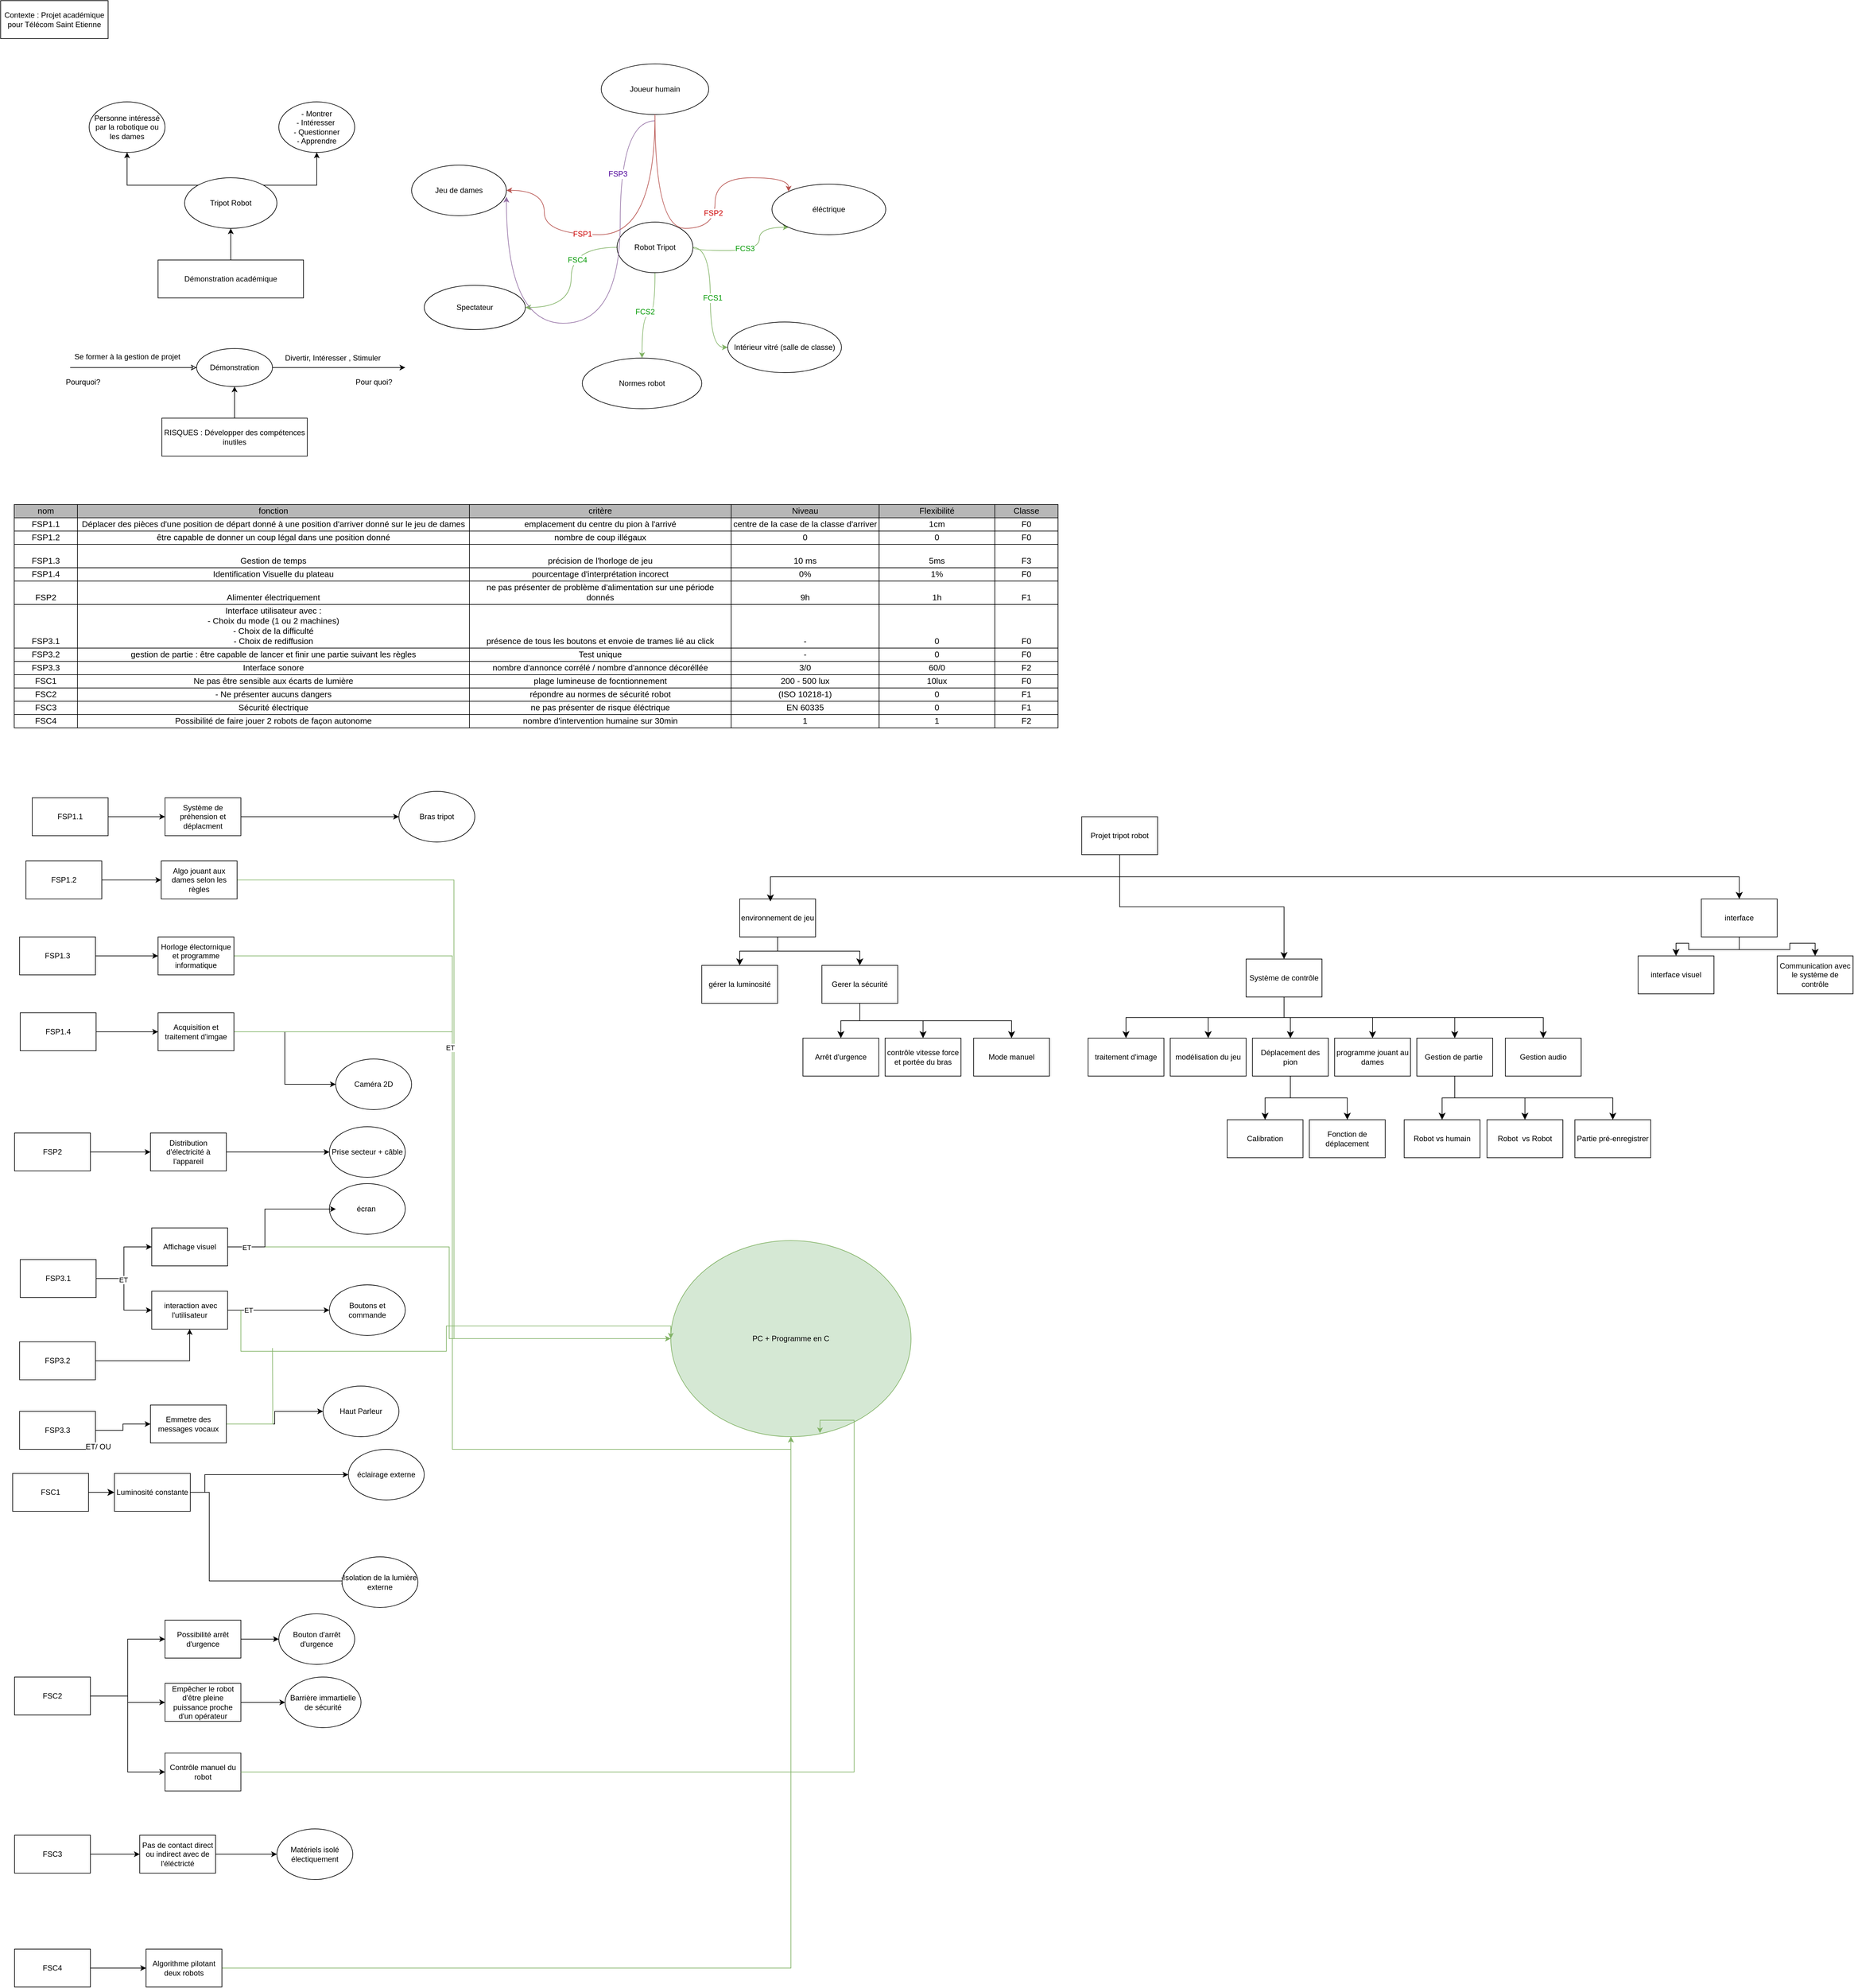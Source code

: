<mxfile version="26.0.10">
  <diagram name="Page-1" id="3uTvPomYH5j6rzor67In">
    <mxGraphModel dx="3784" dy="2644" grid="1" gridSize="10" guides="1" tooltips="1" connect="1" arrows="1" fold="1" page="1" pageScale="1" pageWidth="827" pageHeight="1169" math="0" shadow="0">
      <root>
        <mxCell id="0" />
        <mxCell id="1" parent="0" />
        <mxCell id="c3FgswaUNLPuGLplxh2m-1" value="Contexte : Projet académique pour Télécom Saint Etienne" style="rounded=0;whiteSpace=wrap;html=1;" parent="1" vertex="1">
          <mxGeometry x="40" y="40" width="170" height="60" as="geometry" />
        </mxCell>
        <mxCell id="c3FgswaUNLPuGLplxh2m-2" style="edgeStyle=orthogonalEdgeStyle;rounded=0;orthogonalLoop=1;jettySize=auto;html=1;exitX=0.5;exitY=0;exitDx=0;exitDy=0;entryX=0.5;entryY=1;entryDx=0;entryDy=0;" parent="1" source="c3FgswaUNLPuGLplxh2m-3" target="c3FgswaUNLPuGLplxh2m-6" edge="1">
          <mxGeometry relative="1" as="geometry" />
        </mxCell>
        <mxCell id="c3FgswaUNLPuGLplxh2m-3" value="Démonstration académique" style="rounded=0;whiteSpace=wrap;html=1;" parent="1" vertex="1">
          <mxGeometry x="289" y="450" width="230" height="60" as="geometry" />
        </mxCell>
        <mxCell id="c3FgswaUNLPuGLplxh2m-4" style="edgeStyle=orthogonalEdgeStyle;rounded=0;orthogonalLoop=1;jettySize=auto;html=1;exitX=0;exitY=0;exitDx=0;exitDy=0;entryX=0.5;entryY=1;entryDx=0;entryDy=0;" parent="1" source="c3FgswaUNLPuGLplxh2m-6" target="c3FgswaUNLPuGLplxh2m-7" edge="1">
          <mxGeometry relative="1" as="geometry" />
        </mxCell>
        <mxCell id="c3FgswaUNLPuGLplxh2m-5" style="edgeStyle=orthogonalEdgeStyle;rounded=0;orthogonalLoop=1;jettySize=auto;html=1;exitX=1;exitY=0;exitDx=0;exitDy=0;entryX=0.5;entryY=1;entryDx=0;entryDy=0;" parent="1" source="c3FgswaUNLPuGLplxh2m-6" target="c3FgswaUNLPuGLplxh2m-8" edge="1">
          <mxGeometry relative="1" as="geometry" />
        </mxCell>
        <mxCell id="c3FgswaUNLPuGLplxh2m-6" value="Tripot Robot" style="ellipse;whiteSpace=wrap;html=1;" parent="1" vertex="1">
          <mxGeometry x="331" y="320" width="146" height="80" as="geometry" />
        </mxCell>
        <mxCell id="c3FgswaUNLPuGLplxh2m-7" value="Personne intéressé par la robotique ou les dames" style="ellipse;whiteSpace=wrap;html=1;" parent="1" vertex="1">
          <mxGeometry x="180" y="200" width="120" height="80" as="geometry" />
        </mxCell>
        <mxCell id="c3FgswaUNLPuGLplxh2m-8" value="- Montrer&lt;div&gt;- Intéresser&amp;nbsp;&lt;/div&gt;&lt;div&gt;- Questionner&lt;/div&gt;&lt;div&gt;- Apprendre&lt;/div&gt;" style="ellipse;whiteSpace=wrap;html=1;" parent="1" vertex="1">
          <mxGeometry x="480" y="200" width="120" height="80" as="geometry" />
        </mxCell>
        <mxCell id="c3FgswaUNLPuGLplxh2m-9" style="edgeStyle=orthogonalEdgeStyle;rounded=0;orthogonalLoop=1;jettySize=auto;html=1;exitX=0;exitY=0.5;exitDx=0;exitDy=0;startArrow=classic;startFill=0;endArrow=none;endFill=0;" parent="1" source="c3FgswaUNLPuGLplxh2m-11" edge="1">
          <mxGeometry relative="1" as="geometry">
            <mxPoint x="150" y="620" as="targetPoint" />
          </mxGeometry>
        </mxCell>
        <mxCell id="c3FgswaUNLPuGLplxh2m-10" style="edgeStyle=orthogonalEdgeStyle;rounded=0;orthogonalLoop=1;jettySize=auto;html=1;exitX=1;exitY=0.5;exitDx=0;exitDy=0;" parent="1" source="c3FgswaUNLPuGLplxh2m-11" edge="1">
          <mxGeometry relative="1" as="geometry">
            <mxPoint x="680" y="620" as="targetPoint" />
          </mxGeometry>
        </mxCell>
        <mxCell id="c3FgswaUNLPuGLplxh2m-11" value="Démonstration" style="ellipse;whiteSpace=wrap;html=1;" parent="1" vertex="1">
          <mxGeometry x="350" y="590" width="120" height="60" as="geometry" />
        </mxCell>
        <mxCell id="c3FgswaUNLPuGLplxh2m-12" style="edgeStyle=orthogonalEdgeStyle;rounded=0;orthogonalLoop=1;jettySize=auto;html=1;exitX=0.5;exitY=0;exitDx=0;exitDy=0;entryX=0.5;entryY=1;entryDx=0;entryDy=0;" parent="1" source="c3FgswaUNLPuGLplxh2m-13" target="c3FgswaUNLPuGLplxh2m-11" edge="1">
          <mxGeometry relative="1" as="geometry" />
        </mxCell>
        <mxCell id="c3FgswaUNLPuGLplxh2m-13" value="RISQUES : Développer des compétences inutiles" style="rounded=0;whiteSpace=wrap;html=1;" parent="1" vertex="1">
          <mxGeometry x="295" y="700" width="230" height="60" as="geometry" />
        </mxCell>
        <mxCell id="c3FgswaUNLPuGLplxh2m-14" value="Se former à la gestion de projet" style="text;html=1;align=center;verticalAlign=middle;resizable=0;points=[];autosize=1;strokeColor=none;fillColor=none;" parent="1" vertex="1">
          <mxGeometry x="145" y="588" width="190" height="30" as="geometry" />
        </mxCell>
        <mxCell id="c3FgswaUNLPuGLplxh2m-15" value="Divertir, Intéresser , Stimuler" style="text;html=1;align=center;verticalAlign=middle;resizable=0;points=[];autosize=1;strokeColor=none;fillColor=none;" parent="1" vertex="1">
          <mxGeometry x="480" y="590" width="170" height="30" as="geometry" />
        </mxCell>
        <mxCell id="c3FgswaUNLPuGLplxh2m-16" value="Pourquoi?" style="text;html=1;align=center;verticalAlign=middle;resizable=0;points=[];autosize=1;strokeColor=none;fillColor=none;" parent="1" vertex="1">
          <mxGeometry x="130" y="628" width="80" height="30" as="geometry" />
        </mxCell>
        <mxCell id="c3FgswaUNLPuGLplxh2m-17" value="Pour quoi?" style="text;html=1;align=center;verticalAlign=middle;resizable=0;points=[];autosize=1;strokeColor=none;fillColor=none;" parent="1" vertex="1">
          <mxGeometry x="590" y="628" width="80" height="30" as="geometry" />
        </mxCell>
        <mxCell id="c3FgswaUNLPuGLplxh2m-18" style="edgeStyle=orthogonalEdgeStyle;rounded=0;orthogonalLoop=1;jettySize=auto;html=1;exitX=1;exitY=0.5;exitDx=0;exitDy=0;entryX=0;entryY=0.5;entryDx=0;entryDy=0;curved=1;fillColor=#d5e8d4;strokeColor=#82b366;" parent="1" source="c3FgswaUNLPuGLplxh2m-26" target="c3FgswaUNLPuGLplxh2m-34" edge="1">
          <mxGeometry relative="1" as="geometry" />
        </mxCell>
        <mxCell id="c3FgswaUNLPuGLplxh2m-19" value="&lt;font style=&quot;color: rgb(0, 153, 0);&quot;&gt;FCS1&lt;/font&gt;" style="edgeLabel;html=1;align=center;verticalAlign=middle;resizable=0;points=[];fontSize=12;" parent="c3FgswaUNLPuGLplxh2m-18" vertex="1" connectable="0">
          <mxGeometry x="0.006" y="3" relative="1" as="geometry">
            <mxPoint as="offset" />
          </mxGeometry>
        </mxCell>
        <mxCell id="c3FgswaUNLPuGLplxh2m-20" style="edgeStyle=orthogonalEdgeStyle;rounded=0;orthogonalLoop=1;jettySize=auto;html=1;exitX=0;exitY=0.5;exitDx=0;exitDy=0;entryX=1;entryY=0.5;entryDx=0;entryDy=0;curved=1;fillColor=#d5e8d4;strokeColor=#82b366;" parent="1" source="c3FgswaUNLPuGLplxh2m-26" target="c3FgswaUNLPuGLplxh2m-32" edge="1">
          <mxGeometry relative="1" as="geometry" />
        </mxCell>
        <mxCell id="c3FgswaUNLPuGLplxh2m-21" value="&lt;font style=&quot;color: rgb(0, 153, 0);&quot;&gt;FSC4&lt;/font&gt;" style="edgeLabel;html=1;align=center;verticalAlign=middle;resizable=0;points=[];fontSize=12;" parent="c3FgswaUNLPuGLplxh2m-20" vertex="1" connectable="0">
          <mxGeometry x="-0.232" y="9" relative="1" as="geometry">
            <mxPoint as="offset" />
          </mxGeometry>
        </mxCell>
        <mxCell id="c3FgswaUNLPuGLplxh2m-22" style="edgeStyle=orthogonalEdgeStyle;rounded=0;orthogonalLoop=1;jettySize=auto;html=1;exitX=0.5;exitY=1;exitDx=0;exitDy=0;fillColor=#d5e8d4;strokeColor=#82b366;curved=1;" parent="1" source="c3FgswaUNLPuGLplxh2m-26" target="c3FgswaUNLPuGLplxh2m-35" edge="1">
          <mxGeometry relative="1" as="geometry" />
        </mxCell>
        <mxCell id="c3FgswaUNLPuGLplxh2m-23" value="&lt;font style=&quot;color: rgb(0, 153, 0);&quot;&gt;FCS2&lt;/font&gt;" style="edgeLabel;html=1;align=center;verticalAlign=middle;resizable=0;points=[];fontSize=12;" parent="c3FgswaUNLPuGLplxh2m-22" vertex="1" connectable="0">
          <mxGeometry x="0.083" y="-6" relative="1" as="geometry">
            <mxPoint as="offset" />
          </mxGeometry>
        </mxCell>
        <mxCell id="c3FgswaUNLPuGLplxh2m-24" style="edgeStyle=orthogonalEdgeStyle;rounded=0;orthogonalLoop=1;jettySize=auto;html=1;exitX=1;exitY=0.5;exitDx=0;exitDy=0;entryX=0;entryY=1;entryDx=0;entryDy=0;curved=1;fillColor=#d5e8d4;strokeColor=#82b366;" parent="1" source="c3FgswaUNLPuGLplxh2m-26" target="c3FgswaUNLPuGLplxh2m-36" edge="1">
          <mxGeometry relative="1" as="geometry">
            <Array as="points">
              <mxPoint x="1240" y="435" />
              <mxPoint x="1240" y="398" />
            </Array>
          </mxGeometry>
        </mxCell>
        <mxCell id="c3FgswaUNLPuGLplxh2m-25" value="&lt;font style=&quot;color: rgb(0, 153, 0);&quot;&gt;FCS3&lt;/font&gt;" style="edgeLabel;html=1;align=center;verticalAlign=middle;resizable=0;points=[];fontSize=12;" parent="c3FgswaUNLPuGLplxh2m-24" vertex="1" connectable="0">
          <mxGeometry x="-0.106" y="3" relative="1" as="geometry">
            <mxPoint as="offset" />
          </mxGeometry>
        </mxCell>
        <mxCell id="c3FgswaUNLPuGLplxh2m-26" value="Robot Tripot" style="ellipse;whiteSpace=wrap;html=1;" parent="1" vertex="1">
          <mxGeometry x="1015" y="390" width="120" height="80" as="geometry" />
        </mxCell>
        <mxCell id="c3FgswaUNLPuGLplxh2m-27" style="edgeStyle=orthogonalEdgeStyle;rounded=0;orthogonalLoop=1;jettySize=auto;html=1;exitX=0.5;exitY=1;exitDx=0;exitDy=0;entryX=1;entryY=0.5;entryDx=0;entryDy=0;fillColor=#f8cecc;strokeColor=#b85450;curved=1;" parent="1" edge="1">
          <mxGeometry relative="1" as="geometry">
            <mxPoint x="1075" y="219.93" as="sourcePoint" />
            <mxPoint x="840" y="339.93" as="targetPoint" />
            <Array as="points">
              <mxPoint x="1075" y="409.93" />
              <mxPoint x="900" y="409.93" />
              <mxPoint x="900" y="339.93" />
            </Array>
          </mxGeometry>
        </mxCell>
        <mxCell id="c3FgswaUNLPuGLplxh2m-28" value="&lt;font style=&quot;color: rgb(204, 0, 0);&quot;&gt;FSP1&lt;/font&gt;" style="edgeLabel;html=1;align=center;verticalAlign=middle;resizable=0;points=[];fontSize=12;" parent="c3FgswaUNLPuGLplxh2m-27" vertex="1" connectable="0">
          <mxGeometry x="0.235" y="-1" relative="1" as="geometry">
            <mxPoint as="offset" />
          </mxGeometry>
        </mxCell>
        <mxCell id="c3FgswaUNLPuGLplxh2m-29" style="edgeStyle=orthogonalEdgeStyle;rounded=0;orthogonalLoop=1;jettySize=auto;html=1;exitX=0.5;exitY=1;exitDx=0;exitDy=0;entryX=1;entryY=0.5;entryDx=0;entryDy=0;curved=1;fillColor=#e1d5e7;strokeColor=#9673a6;" parent="1" edge="1">
          <mxGeometry relative="1" as="geometry">
            <mxPoint x="1075" y="230" as="sourcePoint" />
            <mxPoint x="840" y="350" as="targetPoint" />
            <Array as="points">
              <mxPoint x="1020" y="230" />
              <mxPoint x="1020" y="550" />
              <mxPoint x="840" y="550" />
            </Array>
          </mxGeometry>
        </mxCell>
        <mxCell id="c3FgswaUNLPuGLplxh2m-30" value="&lt;font style=&quot;color: rgb(76, 0, 153);&quot;&gt;FSP3&lt;/font&gt;" style="edgeLabel;html=1;align=center;verticalAlign=middle;resizable=0;points=[];fontSize=12;" parent="c3FgswaUNLPuGLplxh2m-29" vertex="1" connectable="0">
          <mxGeometry x="-0.633" y="-4" relative="1" as="geometry">
            <mxPoint as="offset" />
          </mxGeometry>
        </mxCell>
        <mxCell id="c3FgswaUNLPuGLplxh2m-31" value="Joueur humain" style="ellipse;whiteSpace=wrap;html=1;" parent="1" vertex="1">
          <mxGeometry x="990" y="140" width="170" height="80" as="geometry" />
        </mxCell>
        <mxCell id="c3FgswaUNLPuGLplxh2m-32" value="Spectateur" style="ellipse;whiteSpace=wrap;html=1;" parent="1" vertex="1">
          <mxGeometry x="710" y="490" width="160" height="70" as="geometry" />
        </mxCell>
        <mxCell id="c3FgswaUNLPuGLplxh2m-33" value="Jeu de dames" style="ellipse;whiteSpace=wrap;html=1;" parent="1" vertex="1">
          <mxGeometry x="690" y="300" width="150" height="80" as="geometry" />
        </mxCell>
        <mxCell id="c3FgswaUNLPuGLplxh2m-34" value="Intérieur vitré (salle de classe)" style="ellipse;whiteSpace=wrap;html=1;" parent="1" vertex="1">
          <mxGeometry x="1190" y="548" width="180" height="80" as="geometry" />
        </mxCell>
        <mxCell id="c3FgswaUNLPuGLplxh2m-35" value="Normes robot" style="ellipse;whiteSpace=wrap;html=1;" parent="1" vertex="1">
          <mxGeometry x="960" y="605" width="189" height="80" as="geometry" />
        </mxCell>
        <mxCell id="c3FgswaUNLPuGLplxh2m-36" value="éléctrique" style="ellipse;whiteSpace=wrap;html=1;" parent="1" vertex="1">
          <mxGeometry x="1260" y="330" width="180" height="80" as="geometry" />
        </mxCell>
        <mxCell id="c3FgswaUNLPuGLplxh2m-37" style="edgeStyle=orthogonalEdgeStyle;rounded=0;orthogonalLoop=1;jettySize=auto;html=1;exitX=0.5;exitY=1;exitDx=0;exitDy=0;entryX=0;entryY=0;entryDx=0;entryDy=0;fillColor=#f8cecc;strokeColor=#b85450;curved=1;" parent="1" source="c3FgswaUNLPuGLplxh2m-31" target="c3FgswaUNLPuGLplxh2m-36" edge="1">
          <mxGeometry relative="1" as="geometry">
            <Array as="points">
              <mxPoint x="1075" y="400" />
              <mxPoint x="1170" y="400" />
              <mxPoint x="1170" y="320" />
              <mxPoint x="1287" y="320" />
            </Array>
          </mxGeometry>
        </mxCell>
        <mxCell id="c3FgswaUNLPuGLplxh2m-38" value="&lt;font style=&quot;color: rgb(204, 0, 0);&quot;&gt;FSP2&lt;/font&gt;" style="edgeLabel;html=1;align=center;verticalAlign=middle;resizable=0;points=[];fontSize=12;" parent="c3FgswaUNLPuGLplxh2m-37" vertex="1" connectable="0">
          <mxGeometry x="0.214" y="3" relative="1" as="geometry">
            <mxPoint as="offset" />
          </mxGeometry>
        </mxCell>
        <mxCell id="o7-1ZjfdVKa1DoMY2X8F-8" style="edgeStyle=orthogonalEdgeStyle;rounded=0;orthogonalLoop=1;jettySize=auto;html=1;exitX=1;exitY=0.5;exitDx=0;exitDy=0;entryX=0;entryY=0.5;entryDx=0;entryDy=0;" edge="1" parent="1" source="c3FgswaUNLPuGLplxh2m-44" target="c3FgswaUNLPuGLplxh2m-130">
          <mxGeometry relative="1" as="geometry" />
        </mxCell>
        <mxCell id="c3FgswaUNLPuGLplxh2m-44" value="FSP1.1" style="rounded=0;whiteSpace=wrap;html=1;" parent="1" vertex="1">
          <mxGeometry x="90" y="1300" width="120" height="60" as="geometry" />
        </mxCell>
        <mxCell id="c3FgswaUNLPuGLplxh2m-45" style="edgeStyle=orthogonalEdgeStyle;rounded=0;orthogonalLoop=1;jettySize=auto;html=1;exitX=1;exitY=0.5;exitDx=0;exitDy=0;entryX=0;entryY=0.5;entryDx=0;entryDy=0;" parent="1" source="c3FgswaUNLPuGLplxh2m-46" target="c3FgswaUNLPuGLplxh2m-78" edge="1">
          <mxGeometry relative="1" as="geometry" />
        </mxCell>
        <mxCell id="c3FgswaUNLPuGLplxh2m-46" value="FSP2" style="rounded=0;whiteSpace=wrap;html=1;" parent="1" vertex="1">
          <mxGeometry x="62" y="1830" width="120" height="60" as="geometry" />
        </mxCell>
        <mxCell id="o7-1ZjfdVKa1DoMY2X8F-26" style="edgeStyle=orthogonalEdgeStyle;rounded=0;orthogonalLoop=1;jettySize=auto;html=1;exitX=1;exitY=0.5;exitDx=0;exitDy=0;" edge="1" parent="1" source="c3FgswaUNLPuGLplxh2m-52" target="o7-1ZjfdVKa1DoMY2X8F-23">
          <mxGeometry relative="1" as="geometry" />
        </mxCell>
        <mxCell id="o7-1ZjfdVKa1DoMY2X8F-27" style="edgeStyle=orthogonalEdgeStyle;rounded=0;orthogonalLoop=1;jettySize=auto;html=1;exitX=1;exitY=0.5;exitDx=0;exitDy=0;" edge="1" parent="1" source="c3FgswaUNLPuGLplxh2m-52" target="o7-1ZjfdVKa1DoMY2X8F-24">
          <mxGeometry relative="1" as="geometry" />
        </mxCell>
        <mxCell id="o7-1ZjfdVKa1DoMY2X8F-28" value="ET" style="edgeLabel;html=1;align=center;verticalAlign=middle;resizable=0;points=[];" vertex="1" connectable="0" parent="o7-1ZjfdVKa1DoMY2X8F-27">
          <mxGeometry x="-0.335" y="-1" relative="1" as="geometry">
            <mxPoint as="offset" />
          </mxGeometry>
        </mxCell>
        <mxCell id="c3FgswaUNLPuGLplxh2m-52" value="FSP3.1" style="rounded=0;whiteSpace=wrap;html=1;" parent="1" vertex="1">
          <mxGeometry x="71" y="2030" width="120" height="60" as="geometry" />
        </mxCell>
        <mxCell id="c3FgswaUNLPuGLplxh2m-53" style="edgeStyle=orthogonalEdgeStyle;rounded=0;orthogonalLoop=1;jettySize=auto;html=1;exitX=1;exitY=0.5;exitDx=0;exitDy=0;entryX=0;entryY=0.5;entryDx=0;entryDy=0;" parent="1" source="c3FgswaUNLPuGLplxh2m-56" edge="1">
          <mxGeometry relative="1" as="geometry">
            <mxPoint x="590" y="2370" as="targetPoint" />
            <Array as="points">
              <mxPoint x="363" y="2398" />
              <mxPoint x="363" y="2370" />
            </Array>
          </mxGeometry>
        </mxCell>
        <mxCell id="c3FgswaUNLPuGLplxh2m-54" style="edgeStyle=orthogonalEdgeStyle;rounded=0;orthogonalLoop=1;jettySize=auto;html=1;exitX=1;exitY=0.5;exitDx=0;exitDy=0;entryX=0;entryY=0.5;entryDx=0;entryDy=0;fontSize=12;startSize=8;endSize=8;" parent="1" source="o7-1ZjfdVKa1DoMY2X8F-54" edge="1">
          <mxGeometry relative="1" as="geometry">
            <mxPoint x="590" y="2538" as="targetPoint" />
            <Array as="points">
              <mxPoint x="370" y="2398" />
              <mxPoint x="370" y="2538" />
            </Array>
          </mxGeometry>
        </mxCell>
        <mxCell id="c3FgswaUNLPuGLplxh2m-56" value="FSC1" style="rounded=0;whiteSpace=wrap;html=1;" parent="1" vertex="1">
          <mxGeometry x="59" y="2368" width="120" height="60" as="geometry" />
        </mxCell>
        <mxCell id="o7-1ZjfdVKa1DoMY2X8F-61" style="edgeStyle=orthogonalEdgeStyle;rounded=0;orthogonalLoop=1;jettySize=auto;html=1;exitX=1;exitY=0.5;exitDx=0;exitDy=0;entryX=0;entryY=0.5;entryDx=0;entryDy=0;" edge="1" parent="1" source="c3FgswaUNLPuGLplxh2m-62" target="o7-1ZjfdVKa1DoMY2X8F-58">
          <mxGeometry relative="1" as="geometry" />
        </mxCell>
        <mxCell id="o7-1ZjfdVKa1DoMY2X8F-62" style="edgeStyle=orthogonalEdgeStyle;rounded=0;orthogonalLoop=1;jettySize=auto;html=1;exitX=1;exitY=0.5;exitDx=0;exitDy=0;" edge="1" parent="1" source="c3FgswaUNLPuGLplxh2m-62" target="o7-1ZjfdVKa1DoMY2X8F-59">
          <mxGeometry relative="1" as="geometry" />
        </mxCell>
        <mxCell id="o7-1ZjfdVKa1DoMY2X8F-63" style="edgeStyle=orthogonalEdgeStyle;rounded=0;orthogonalLoop=1;jettySize=auto;html=1;exitX=1;exitY=0.5;exitDx=0;exitDy=0;entryX=0;entryY=0.5;entryDx=0;entryDy=0;" edge="1" parent="1" source="c3FgswaUNLPuGLplxh2m-62" target="o7-1ZjfdVKa1DoMY2X8F-60">
          <mxGeometry relative="1" as="geometry" />
        </mxCell>
        <mxCell id="c3FgswaUNLPuGLplxh2m-62" value="FSC2" style="rounded=0;whiteSpace=wrap;html=1;" parent="1" vertex="1">
          <mxGeometry x="62" y="2690" width="120" height="60" as="geometry" />
        </mxCell>
        <mxCell id="o7-1ZjfdVKa1DoMY2X8F-72" style="edgeStyle=orthogonalEdgeStyle;rounded=0;orthogonalLoop=1;jettySize=auto;html=1;exitX=1;exitY=0.5;exitDx=0;exitDy=0;entryX=0;entryY=0.5;entryDx=0;entryDy=0;" edge="1" parent="1" source="c3FgswaUNLPuGLplxh2m-64" target="o7-1ZjfdVKa1DoMY2X8F-69">
          <mxGeometry relative="1" as="geometry" />
        </mxCell>
        <mxCell id="c3FgswaUNLPuGLplxh2m-64" value="FSC3" style="rounded=0;whiteSpace=wrap;html=1;" parent="1" vertex="1">
          <mxGeometry x="62" y="2940" width="120" height="60" as="geometry" />
        </mxCell>
        <mxCell id="o7-1ZjfdVKa1DoMY2X8F-75" style="edgeStyle=orthogonalEdgeStyle;rounded=0;orthogonalLoop=1;jettySize=auto;html=1;exitX=1;exitY=0.5;exitDx=0;exitDy=0;entryX=0;entryY=0.5;entryDx=0;entryDy=0;" edge="1" parent="1" source="c3FgswaUNLPuGLplxh2m-66" target="o7-1ZjfdVKa1DoMY2X8F-74">
          <mxGeometry relative="1" as="geometry" />
        </mxCell>
        <mxCell id="c3FgswaUNLPuGLplxh2m-66" value="FSC4" style="rounded=0;whiteSpace=wrap;html=1;" parent="1" vertex="1">
          <mxGeometry x="62" y="3120" width="120" height="60" as="geometry" />
        </mxCell>
        <mxCell id="o7-1ZjfdVKa1DoMY2X8F-22" style="edgeStyle=orthogonalEdgeStyle;rounded=0;orthogonalLoop=1;jettySize=auto;html=1;exitX=1;exitY=0.5;exitDx=0;exitDy=0;entryX=0;entryY=0.5;entryDx=0;entryDy=0;" edge="1" parent="1" source="c3FgswaUNLPuGLplxh2m-78" target="o7-1ZjfdVKa1DoMY2X8F-20">
          <mxGeometry relative="1" as="geometry" />
        </mxCell>
        <mxCell id="c3FgswaUNLPuGLplxh2m-78" value="Distribution d&#39;électricité à l&#39;appareil" style="rounded=0;whiteSpace=wrap;html=1;" parent="1" vertex="1">
          <mxGeometry x="277" y="1830" width="120" height="60" as="geometry" />
        </mxCell>
        <UserObject label="&lt;table xmlns=&quot;http://www.w3.org/1999/xhtml&quot; cellspacing=&quot;0&quot; cellpadding=&quot;0&quot; dir=&quot;ltr&quot; border=&quot;1&quot; style=&quot;table-layout:fixed;font-size:10pt;font-family:Arial;width:0px;border-collapse:collapse;border:none&quot; data-sheets-root=&quot;1&quot; data-sheets-baot=&quot;1&quot;&gt;&lt;colgroup&gt;&lt;col width=&quot;100&quot;&gt;&lt;col width=&quot;620&quot;&gt;&lt;col width=&quot;414&quot;&gt;&lt;col width=&quot;234&quot;&gt;&lt;col width=&quot;183&quot;&gt;&lt;col width=&quot;100&quot;&gt;&lt;/colgroup&gt;&lt;tbody&gt;&lt;tr style=&quot;height:21px;&quot;&gt;&lt;td style=&quot;border-top:1px solid #000000;border-right:1px solid #000000;border-bottom:1px solid #000000;border-left:1px solid #000000;overflow:hidden;padding:2px 3px 2px 3px;vertical-align:bottom;background-color:#b7b7b7;text-align:center;&quot;&gt;nom&lt;/td&gt;&lt;td style=&quot;border-top:1px solid #000000;border-right:1px solid #000000;border-bottom:1px solid #000000;overflow:hidden;padding:2px 3px 2px 3px;vertical-align:bottom;background-color:#b7b7b7;text-align:center;&quot;&gt;fonction&lt;/td&gt;&lt;td style=&quot;border-top:1px solid #000000;border-right:1px solid #000000;border-bottom:1px solid #000000;overflow:hidden;padding:2px 3px 2px 3px;vertical-align:bottom;background-color:#b7b7b7;text-align:center;&quot;&gt;critère&lt;/td&gt;&lt;td style=&quot;border-top:1px solid #000000;border-right:1px solid #000000;border-bottom:1px solid #000000;overflow:hidden;padding:2px 3px 2px 3px;vertical-align:bottom;background-color:#b7b7b7;text-align:center;&quot;&gt;Niveau&lt;/td&gt;&lt;td style=&quot;border-top:1px solid #000000;border-right:1px solid #000000;border-bottom:1px solid #000000;overflow:hidden;padding:2px 3px 2px 3px;vertical-align:bottom;background-color:#b7b7b7;text-align:center;&quot;&gt;Flexibilité &lt;/td&gt;&lt;td style=&quot;border-top:1px solid #000000;border-right:1px solid #000000;border-bottom:1px solid #000000;overflow:hidden;padding:2px 3px 2px 3px;vertical-align:bottom;background-color:#b7b7b7;text-align:center;&quot;&gt;Classe&lt;/td&gt;&lt;/tr&gt;&lt;tr style=&quot;height:21px;&quot;&gt;&lt;td style=&quot;border-right:1px solid #000000;border-bottom:1px solid #000000;border-left:1px solid #000000;overflow:hidden;padding:2px 3px 2px 3px;vertical-align:bottom;text-align:center;&quot;&gt;FSP1.1&lt;/td&gt;&lt;td style=&quot;border-right:1px solid #000000;border-bottom:1px solid #000000;overflow:hidden;padding:2px 3px 2px 3px;vertical-align:bottom;text-align:center;&quot;&gt; Déplacer des pièces  d&#39;une position de départ donné à une position d&#39;arriver donné sur le jeu de dames&lt;br&gt;&lt;/td&gt;&lt;td style=&quot;border-right:1px solid #000000;border-bottom:1px solid #000000;overflow:hidden;padding:2px 3px 2px 3px;vertical-align:bottom;text-align:center;&quot;&gt;emplacement du centre du pion à l&#39;arrivé&lt;/td&gt;&lt;td style=&quot;border-right:1px solid #000000;border-bottom:1px solid #000000;overflow:hidden;padding:2px 3px 2px 3px;vertical-align:bottom;text-align:center;&quot;&gt;centre de la case de la classe d&#39;arriver&lt;/td&gt;&lt;td style=&quot;border-right:1px solid #000000;border-bottom:1px solid #000000;overflow:hidden;padding:2px 3px 2px 3px;vertical-align:bottom;text-align:center;&quot;&gt;1cm&lt;/td&gt;&lt;td style=&quot;border-right:1px solid #000000;border-bottom:1px solid #000000;overflow:hidden;padding:2px 3px 2px 3px;vertical-align:bottom;text-align:center;&quot;&gt;F0&lt;/td&gt;&lt;/tr&gt;&lt;tr style=&quot;height:21px;&quot;&gt;&lt;td style=&quot;border-right:1px solid #000000;border-bottom:1px solid #000000;border-left:1px solid #000000;overflow:hidden;padding:2px 3px 2px 3px;vertical-align:bottom;text-align:center;&quot;&gt;FSP1.2&lt;/td&gt;&lt;td style=&quot;border-right:1px solid #000000;border-bottom:1px solid #000000;overflow:hidden;padding:2px 3px 2px 3px;vertical-align:bottom;text-align:center;&quot;&gt;être capable de donner  un coup légal dans une position donné&lt;/td&gt;&lt;td style=&quot;border-right:1px solid #000000;border-bottom:1px solid #000000;overflow:hidden;padding:2px 3px 2px 3px;vertical-align:bottom;text-align:center;&quot;&gt;nombre de coup illégaux&lt;/td&gt;&lt;td style=&quot;border-right:1px solid #000000;border-bottom:1px solid #000000;overflow:hidden;padding:2px 3px 2px 3px;vertical-align:bottom;text-align:center;&quot;&gt;0&lt;/td&gt;&lt;td style=&quot;border-right:1px solid #000000;border-bottom:1px solid #000000;overflow:hidden;padding:2px 3px 2px 3px;vertical-align:bottom;text-align:center;&quot;&gt;0&lt;/td&gt;&lt;td style=&quot;border-right:1px solid #000000;border-bottom:1px solid #000000;overflow:hidden;padding:2px 3px 2px 3px;vertical-align:bottom;text-align:center;&quot;&gt;F0&lt;/td&gt;&lt;/tr&gt;&lt;tr style=&quot;height:21px;&quot;&gt;&lt;td style=&quot;border-right:1px solid #000000;border-bottom:1px solid #000000;border-left:1px solid #000000;overflow:hidden;padding:2px 3px 2px 3px;vertical-align:bottom;text-align:center;&quot;&gt;FSP1.3&lt;/td&gt;&lt;td style=&quot;border-right:1px solid #000000;border-bottom:1px solid #000000;overflow:hidden;padding:2px 3px 2px 3px;vertical-align:bottom;text-align:center;&quot;&gt;&lt;br&gt; Gestion de temps &lt;/td&gt;&lt;td style=&quot;border-right:1px solid #000000;border-bottom:1px solid #000000;overflow:hidden;padding:2px 3px 2px 3px;vertical-align:bottom;text-align:center;&quot;&gt;précision de l&#39;horloge de jeu&lt;/td&gt;&lt;td style=&quot;border-right:1px solid #000000;border-bottom:1px solid #000000;overflow:hidden;padding:2px 3px 2px 3px;vertical-align:bottom;text-align:center;&quot;&gt;10 ms&lt;/td&gt;&lt;td style=&quot;border-right:1px solid #000000;border-bottom:1px solid #000000;overflow:hidden;padding:2px 3px 2px 3px;vertical-align:bottom;text-align:center;&quot;&gt;5ms&lt;/td&gt;&lt;td style=&quot;border-right:1px solid #000000;border-bottom:1px solid #000000;overflow:hidden;padding:2px 3px 2px 3px;vertical-align:bottom;text-align:center;&quot;&gt;F3&lt;/td&gt;&lt;/tr&gt;&lt;tr style=&quot;height:21px;&quot;&gt;&lt;td style=&quot;border-right:1px solid #000000;border-bottom:1px solid #000000;border-left:1px solid #000000;overflow:hidden;padding:2px 3px 2px 3px;vertical-align:bottom;text-align:center;&quot;&gt;FSP1.4&lt;/td&gt;&lt;td style=&quot;border-right:1px solid #000000;border-bottom:1px solid #000000;overflow:hidden;padding:2px 3px 2px 3px;vertical-align:bottom;text-align:center;&quot;&gt;Identification Visuelle du plateau&lt;/td&gt;&lt;td style=&quot;border-right:1px solid #000000;border-bottom:1px solid #000000;overflow:hidden;padding:2px 3px 2px 3px;vertical-align:bottom;text-align:center;&quot;&gt;pourcentage d&#39;interprétation incorect&lt;/td&gt;&lt;td style=&quot;border-right:1px solid #000000;border-bottom:1px solid #000000;overflow:hidden;padding:2px 3px 2px 3px;vertical-align:bottom;text-align:center;&quot;&gt;0%&lt;/td&gt;&lt;td style=&quot;border-right:1px solid #000000;border-bottom:1px solid #000000;overflow:hidden;padding:2px 3px 2px 3px;vertical-align:bottom;text-align:center;&quot;&gt;1%&lt;/td&gt;&lt;td style=&quot;border-right:1px solid #000000;border-bottom:1px solid #000000;overflow:hidden;padding:2px 3px 2px 3px;vertical-align:bottom;text-align:center;&quot;&gt;F0&lt;/td&gt;&lt;/tr&gt;&lt;tr style=&quot;height:21px;&quot;&gt;&lt;td style=&quot;border-right:1px solid #000000;border-bottom:1px solid #000000;border-left:1px solid #000000;overflow:hidden;padding:2px 3px 2px 3px;vertical-align:bottom;text-align:center;&quot;&gt;FSP2&lt;/td&gt;&lt;td style=&quot;border-right:1px solid #000000;border-bottom:1px solid #000000;overflow:hidden;padding:2px 3px 2px 3px;vertical-align:bottom;text-align:center;&quot;&gt;Alimenter électriquement &lt;/td&gt;&lt;td style=&quot;border-right:1px solid #000000;border-bottom:1px solid #000000;overflow:hidden;padding:2px 3px 2px 3px;vertical-align:bottom;text-align:center;&quot;&gt;ne pas présenter de problème d&#39;alimentation sur une période donnés&lt;/td&gt;&lt;td style=&quot;border-right:1px solid #000000;border-bottom:1px solid #000000;overflow:hidden;padding:2px 3px 2px 3px;vertical-align:bottom;text-align:center;&quot;&gt;9h&lt;/td&gt;&lt;td style=&quot;border-right:1px solid #000000;border-bottom:1px solid #000000;overflow:hidden;padding:2px 3px 2px 3px;vertical-align:bottom;text-align:center;&quot;&gt;1h&lt;/td&gt;&lt;td style=&quot;border-right:1px solid #000000;border-bottom:1px solid #000000;overflow:hidden;padding:2px 3px 2px 3px;vertical-align:bottom;text-align:center;&quot;&gt;F1&lt;/td&gt;&lt;/tr&gt;&lt;tr style=&quot;height:21px;&quot;&gt;&lt;td style=&quot;border-right:1px solid #000000;border-bottom:1px solid #000000;border-left:1px solid #000000;overflow:hidden;padding:2px 3px 2px 3px;vertical-align:bottom;text-align:center;&quot;&gt;FSP3.1&lt;/td&gt;&lt;td style=&quot;border-right:1px solid #000000;border-bottom:1px solid #000000;overflow:hidden;padding:2px 3px 2px 3px;vertical-align:bottom;text-align:center;&quot;&gt;Interface utilisateur avec :&lt;br&gt; - Choix du mode (1 ou 2 machines)&lt;br&gt;- Choix de la difficulté &lt;br&gt;- Choix de rediffusion &lt;/td&gt;&lt;td style=&quot;border-right:1px solid #000000;border-bottom:1px solid #000000;overflow:hidden;padding:2px 3px 2px 3px;vertical-align:bottom;text-align:center;&quot;&gt;présence de tous les boutons et envoie de trames lié au click&lt;/td&gt;&lt;td style=&quot;border-right:1px solid #000000;border-bottom:1px solid #000000;overflow:hidden;padding:2px 3px 2px 3px;vertical-align:bottom;text-align:center;&quot;&gt;-&lt;/td&gt;&lt;td style=&quot;border-right:1px solid #000000;border-bottom:1px solid #000000;overflow:hidden;padding:2px 3px 2px 3px;vertical-align:bottom;text-align:center;&quot;&gt;0&lt;/td&gt;&lt;td style=&quot;border-right:1px solid #000000;border-bottom:1px solid #000000;overflow:hidden;padding:2px 3px 2px 3px;vertical-align:bottom;text-align:center;&quot;&gt;F0&lt;/td&gt;&lt;/tr&gt;&lt;tr style=&quot;height:21px;&quot;&gt;&lt;td style=&quot;border-right:1px solid #000000;border-bottom:1px solid #000000;border-left:1px solid #000000;overflow:hidden;padding:2px 3px 2px 3px;vertical-align:bottom;text-align:center;&quot;&gt;FSP3.2&lt;/td&gt;&lt;td style=&quot;border-right:1px solid #000000;border-bottom:1px solid #000000;overflow:hidden;padding:2px 3px 2px 3px;vertical-align:bottom;text-align:center;&quot;&gt;gestion de partie : être capable de lancer et finir une partie suivant les règles&lt;/td&gt;&lt;td style=&quot;border-right:1px solid #000000;border-bottom:1px solid #000000;overflow:hidden;padding:2px 3px 2px 3px;vertical-align:bottom;text-align:center;&quot;&gt;Test unique&lt;/td&gt;&lt;td style=&quot;border-right:1px solid #000000;border-bottom:1px solid #000000;overflow:hidden;padding:2px 3px 2px 3px;vertical-align:bottom;text-align:center;&quot;&gt;-&lt;/td&gt;&lt;td style=&quot;border-right:1px solid #000000;border-bottom:1px solid #000000;overflow:hidden;padding:2px 3px 2px 3px;vertical-align:bottom;text-align:center;&quot;&gt;0&lt;/td&gt;&lt;td style=&quot;border-right:1px solid #000000;border-bottom:1px solid #000000;overflow:hidden;padding:2px 3px 2px 3px;vertical-align:bottom;text-align:center;&quot;&gt;F0&lt;/td&gt;&lt;/tr&gt;&lt;tr style=&quot;height:21px;&quot;&gt;&lt;td style=&quot;border-right:1px solid #000000;border-bottom:1px solid #000000;border-left:1px solid #000000;overflow:hidden;padding:2px 3px 2px 3px;vertical-align:bottom;text-align:center;&quot;&gt;FSP3.3&lt;/td&gt;&lt;td style=&quot;border-right:1px solid #000000;border-bottom:1px solid #000000;overflow:hidden;padding:2px 3px 2px 3px;vertical-align:bottom;text-align:center;&quot;&gt;Interface  sonore&lt;/td&gt;&lt;td style=&quot;border-right:1px solid #000000;border-bottom:1px solid #000000;overflow:hidden;padding:2px 3px 2px 3px;vertical-align:bottom;text-align:center;&quot;&gt;nombre d&#39;annonce corrélé / nombre d&#39;annonce décoréllée&lt;/td&gt;&lt;td style=&quot;border-right:1px solid #000000;border-bottom:1px solid #000000;overflow:hidden;padding:2px 3px 2px 3px;vertical-align:bottom;text-align:center;&quot;&gt;3/0&lt;/td&gt;&lt;td style=&quot;border-right:1px solid #000000;border-bottom:1px solid #000000;overflow:hidden;padding:2px 3px 2px 3px;vertical-align:bottom;text-align:center;&quot;&gt;60/0&lt;/td&gt;&lt;td style=&quot;border-right:1px solid #000000;border-bottom:1px solid #000000;overflow:hidden;padding:2px 3px 2px 3px;vertical-align:bottom;text-align:center;&quot;&gt;F2&lt;/td&gt;&lt;/tr&gt;&lt;tr style=&quot;height:21px;&quot;&gt;&lt;td style=&quot;border-right:1px solid #000000;border-bottom:1px solid #000000;border-left:1px solid #000000;overflow:hidden;padding:2px 3px 2px 3px;vertical-align:bottom;text-align:center;&quot;&gt;FSC1&lt;/td&gt;&lt;td style=&quot;border-right:1px solid #000000;border-bottom:1px solid #000000;overflow:hidden;padding:2px 3px 2px 3px;vertical-align:bottom;text-align:center;&quot;&gt;Ne pas être sensible aux écarts de lumière&lt;/td&gt;&lt;td style=&quot;border-right:1px solid #000000;border-bottom:1px solid #000000;overflow:hidden;padding:2px 3px 2px 3px;vertical-align:bottom;text-align:center;&quot;&gt;plage lumineuse de focntionnement&lt;/td&gt;&lt;td style=&quot;border-right:1px solid #000000;border-bottom:1px solid #000000;overflow:hidden;padding:2px 3px 2px 3px;vertical-align:bottom;text-align:center;&quot;&gt;200 - 500 lux&lt;/td&gt;&lt;td style=&quot;border-right:1px solid #000000;border-bottom:1px solid #000000;overflow:hidden;padding:2px 3px 2px 3px;vertical-align:bottom;text-align:center;&quot;&gt;10lux&lt;/td&gt;&lt;td style=&quot;border-right:1px solid #000000;border-bottom:1px solid #000000;overflow:hidden;padding:2px 3px 2px 3px;vertical-align:bottom;text-align:center;&quot;&gt;F0&lt;/td&gt;&lt;/tr&gt;&lt;tr style=&quot;height:21px;&quot;&gt;&lt;td style=&quot;border-right:1px solid #000000;border-bottom:1px solid #000000;border-left:1px solid #000000;overflow:hidden;padding:2px 3px 2px 3px;vertical-align:bottom;text-align:center;&quot;&gt;FSC2&lt;/td&gt;&lt;td style=&quot;border-right:1px solid #000000;border-bottom:1px solid #000000;overflow:hidden;padding:2px 3px 2px 3px;vertical-align:bottom;text-align:center;&quot;&gt;- Ne présenter aucuns dangers&lt;/td&gt;&lt;td style=&quot;border-right:1px solid #000000;border-bottom:1px solid #000000;overflow:hidden;padding:2px 3px 2px 3px;vertical-align:bottom;text-align:center;&quot;&gt;répondre au normes de sécurité robot &lt;/td&gt;&lt;td style=&quot;border-right:1px solid #000000;border-bottom:1px solid #000000;overflow:hidden;padding:2px 3px 2px 3px;vertical-align:bottom;text-align:center;&quot;&gt;(ISO 10218-1)&lt;/td&gt;&lt;td style=&quot;border-right:1px solid #000000;border-bottom:1px solid #000000;overflow:hidden;padding:2px 3px 2px 3px;vertical-align:bottom;text-align:center;&quot;&gt;0&lt;/td&gt;&lt;td style=&quot;border-right:1px solid #000000;border-bottom:1px solid #000000;overflow:hidden;padding:2px 3px 2px 3px;vertical-align:bottom;text-align:center;&quot;&gt;F1&lt;/td&gt;&lt;/tr&gt;&lt;tr style=&quot;height:21px;&quot;&gt;&lt;td style=&quot;border-right:1px solid #000000;border-bottom:1px solid #000000;border-left:1px solid #000000;overflow:hidden;padding:2px 3px 2px 3px;vertical-align:bottom;text-align:center;&quot;&gt;FSC3&lt;/td&gt;&lt;td style=&quot;border-right:1px solid #000000;border-bottom:1px solid #000000;overflow:hidden;padding:2px 3px 2px 3px;vertical-align:bottom;text-align:center;&quot;&gt;Sécurité électrique &lt;/td&gt;&lt;td style=&quot;border-right:1px solid #000000;border-bottom:1px solid #000000;overflow:hidden;padding:2px 3px 2px 3px;vertical-align:bottom;text-align:center;&quot;&gt;ne pas présenter de risque éléctrique&lt;/td&gt;&lt;td style=&quot;border-right:1px solid #000000;border-bottom:1px solid #000000;overflow:hidden;padding:2px 3px 2px 3px;vertical-align:bottom;text-align:center;&quot;&gt;EN 60335&lt;/td&gt;&lt;td style=&quot;border-right:1px solid #000000;border-bottom:1px solid #000000;overflow:hidden;padding:2px 3px 2px 3px;vertical-align:bottom;text-align:center;&quot;&gt;0&lt;/td&gt;&lt;td style=&quot;border-right:1px solid #000000;border-bottom:1px solid #000000;overflow:hidden;padding:2px 3px 2px 3px;vertical-align:bottom;text-align:center;&quot;&gt;F1&lt;/td&gt;&lt;/tr&gt;&lt;tr style=&quot;height:21px;&quot;&gt;&lt;td style=&quot;border-right:1px solid #000000;border-bottom:1px solid #000000;border-left:1px solid #000000;overflow:hidden;padding:2px 3px 2px 3px;vertical-align:bottom;text-align:center;&quot;&gt;FSC4&lt;/td&gt;&lt;td style=&quot;border-right:1px solid #000000;border-bottom:1px solid #000000;overflow:hidden;padding:2px 3px 2px 3px;vertical-align:bottom;text-align:center;&quot;&gt;Possibilité de faire jouer 2 robots de façon autonome&lt;/td&gt;&lt;td style=&quot;border-right:1px solid #000000;border-bottom:1px solid #000000;overflow:hidden;padding:2px 3px 2px 3px;vertical-align:bottom;text-align:center;&quot;&gt;nombre d&#39;intervention humaine sur 30min&lt;/td&gt;&lt;td style=&quot;border-right:1px solid #000000;border-bottom:1px solid #000000;overflow:hidden;padding:2px 3px 2px 3px;vertical-align:bottom;text-align:center;&quot;&gt;1&lt;/td&gt;&lt;td style=&quot;border-right:1px solid #000000;border-bottom:1px solid #000000;overflow:hidden;padding:2px 3px 2px 3px;vertical-align:bottom;text-align:center;&quot;&gt;1&lt;/td&gt;&lt;td style=&quot;border-right:1px solid #000000;border-bottom:1px solid #000000;overflow:hidden;padding:2px 3px 2px 3px;vertical-align:bottom;text-align:center;&quot;&gt;F2&lt;/td&gt;&lt;/tr&gt;&lt;/tbody&gt;&lt;/table&gt;" link="&lt;table xmlns=&quot;http://www.w3.org/1999/xhtml&quot; cellspacing=&quot;0&quot; cellpadding=&quot;0&quot; dir=&quot;ltr&quot; border=&quot;1&quot; style=&quot;table-layout:fixed;font-size:10pt;font-family:Arial;width:0px;border-collapse:collapse;border:none&quot; data-sheets-root=&quot;1&quot; data-sheets-baot=&quot;1&quot;&gt;&lt;colgroup&gt;&lt;col width=&quot;100&quot;&gt;&lt;col width=&quot;620&quot;&gt;&lt;col width=&quot;414&quot;&gt;&lt;col width=&quot;234&quot;&gt;&lt;col width=&quot;183&quot;&gt;&lt;col width=&quot;100&quot;&gt;&lt;/colgroup&gt;&lt;tbody&gt;&lt;tr style=&quot;height:21px;&quot;&gt;&lt;td style=&quot;border-top:1px solid #000000;border-right:1px solid #000000;border-bottom:1px solid #000000;border-left:1px solid #000000;overflow:hidden;padding:2px 3px 2px 3px;vertical-align:bottom;background-color:#b7b7b7;text-align:center;&quot;&gt;nom&lt;/td&gt;&lt;td style=&quot;border-top:1px solid #000000;border-right:1px solid #000000;border-bottom:1px solid #000000;overflow:hidden;padding:2px 3px 2px 3px;vertical-align:bottom;background-color:#b7b7b7;text-align:center;&quot;&gt;fonction&lt;/td&gt;&lt;td style=&quot;border-top:1px solid #000000;border-right:1px solid #000000;border-bottom:1px solid #000000;overflow:hidden;padding:2px 3px 2px 3px;vertical-align:bottom;background-color:#b7b7b7;text-align:center;&quot;&gt;critère&lt;/td&gt;&lt;td style=&quot;border-top:1px solid #000000;border-right:1px solid #000000;border-bottom:1px solid #000000;overflow:hidden;padding:2px 3px 2px 3px;vertical-align:bottom;background-color:#b7b7b7;text-align:center;&quot;&gt;Niveau&lt;/td&gt;&lt;td style=&quot;border-top:1px solid #000000;border-right:1px solid #000000;border-bottom:1px solid #000000;overflow:hidden;padding:2px 3px 2px 3px;vertical-align:bottom;background-color:#b7b7b7;text-align:center;&quot;&gt;Flexibilité &lt;/td&gt;&lt;td style=&quot;border-top:1px solid #000000;border-right:1px solid #000000;border-bottom:1px solid #000000;overflow:hidden;padding:2px 3px 2px 3px;vertical-align:bottom;background-color:#b7b7b7;text-align:center;&quot;&gt;Classe&lt;/td&gt;&lt;/tr&gt;&lt;tr style=&quot;height:21px;&quot;&gt;&lt;td style=&quot;border-right:1px solid #000000;border-bottom:1px solid #000000;border-left:1px solid #000000;overflow:hidden;padding:2px 3px 2px 3px;vertical-align:bottom;text-align:center;&quot;&gt;FSP1.1&lt;/td&gt;&lt;td style=&quot;border-right:1px solid #000000;border-bottom:1px solid #000000;overflow:hidden;padding:2px 3px 2px 3px;vertical-align:bottom;text-align:center;&quot;&gt; Déplacer des pièces  d&#39;une position de départ donné à une position d&#39;arriver donné sur le jeu de dames&lt;br&gt;&lt;/td&gt;&lt;td style=&quot;border-right:1px solid #000000;border-bottom:1px solid #000000;overflow:hidden;padding:2px 3px 2px 3px;vertical-align:bottom;text-align:center;&quot;&gt;emplacement du centre du pion à l&#39;arrivé&lt;/td&gt;&lt;td style=&quot;border-right:1px solid #000000;border-bottom:1px solid #000000;overflow:hidden;padding:2px 3px 2px 3px;vertical-align:bottom;text-align:center;&quot;&gt;centre de la case de la classe d&#39;arriver&lt;/td&gt;&lt;td style=&quot;border-right:1px solid #000000;border-bottom:1px solid #000000;overflow:hidden;padding:2px 3px 2px 3px;vertical-align:bottom;text-align:center;&quot;&gt;1cm&lt;/td&gt;&lt;td style=&quot;border-right:1px solid #000000;border-bottom:1px solid #000000;overflow:hidden;padding:2px 3px 2px 3px;vertical-align:bottom;text-align:center;&quot;&gt;F0&lt;/td&gt;&lt;/tr&gt;&lt;tr style=&quot;height:21px;&quot;&gt;&lt;td style=&quot;border-right:1px solid #000000;border-bottom:1px solid #000000;border-left:1px solid #000000;overflow:hidden;padding:2px 3px 2px 3px;vertical-align:bottom;text-align:center;&quot;&gt;FSP1.2&lt;/td&gt;&lt;td style=&quot;border-right:1px solid #000000;border-bottom:1px solid #000000;overflow:hidden;padding:2px 3px 2px 3px;vertical-align:bottom;text-align:center;&quot;&gt;être capable de donner  un coup légal dans une position donné&lt;/td&gt;&lt;td style=&quot;border-right:1px solid #000000;border-bottom:1px solid #000000;overflow:hidden;padding:2px 3px 2px 3px;vertical-align:bottom;text-align:center;&quot;&gt;nombre de coup illégaux&lt;/td&gt;&lt;td style=&quot;border-right:1px solid #000000;border-bottom:1px solid #000000;overflow:hidden;padding:2px 3px 2px 3px;vertical-align:bottom;text-align:center;&quot;&gt;0&lt;/td&gt;&lt;td style=&quot;border-right:1px solid #000000;border-bottom:1px solid #000000;overflow:hidden;padding:2px 3px 2px 3px;vertical-align:bottom;text-align:center;&quot;&gt;0&lt;/td&gt;&lt;td style=&quot;border-right:1px solid #000000;border-bottom:1px solid #000000;overflow:hidden;padding:2px 3px 2px 3px;vertical-align:bottom;text-align:center;&quot;&gt;F0&lt;/td&gt;&lt;/tr&gt;&lt;tr style=&quot;height:21px;&quot;&gt;&lt;td style=&quot;border-right:1px solid #000000;border-bottom:1px solid #000000;border-left:1px solid #000000;overflow:hidden;padding:2px 3px 2px 3px;vertical-align:bottom;text-align:center;&quot;&gt;FSP1.3&lt;/td&gt;&lt;td style=&quot;border-right:1px solid #000000;border-bottom:1px solid #000000;overflow:hidden;padding:2px 3px 2px 3px;vertical-align:bottom;text-align:center;&quot;&gt;&lt;br&gt; Gestion de temps &lt;/td&gt;&lt;td style=&quot;border-right:1px solid #000000;border-bottom:1px solid #000000;overflow:hidden;padding:2px 3px 2px 3px;vertical-align:bottom;text-align:center;&quot;&gt;précision de l&#39;horloge de jeu&lt;/td&gt;&lt;td style=&quot;border-right:1px solid #000000;border-bottom:1px solid #000000;overflow:hidden;padding:2px 3px 2px 3px;vertical-align:bottom;text-align:center;&quot;&gt;10 ms&lt;/td&gt;&lt;td style=&quot;border-right:1px solid #000000;border-bottom:1px solid #000000;overflow:hidden;padding:2px 3px 2px 3px;vertical-align:bottom;text-align:center;&quot;&gt;5ms&lt;/td&gt;&lt;td style=&quot;border-right:1px solid #000000;border-bottom:1px solid #000000;overflow:hidden;padding:2px 3px 2px 3px;vertical-align:bottom;text-align:center;&quot;&gt;F3&lt;/td&gt;&lt;/tr&gt;&lt;tr style=&quot;height:21px;&quot;&gt;&lt;td style=&quot;border-right:1px solid #000000;border-bottom:1px solid #000000;border-left:1px solid #000000;overflow:hidden;padding:2px 3px 2px 3px;vertical-align:bottom;text-align:center;&quot;&gt;FSP1.4&lt;/td&gt;&lt;td style=&quot;border-right:1px solid #000000;border-bottom:1px solid #000000;overflow:hidden;padding:2px 3px 2px 3px;vertical-align:bottom;text-align:center;&quot;&gt;Identification Visuelle du plateau&lt;/td&gt;&lt;td style=&quot;border-right:1px solid #000000;border-bottom:1px solid #000000;overflow:hidden;padding:2px 3px 2px 3px;vertical-align:bottom;text-align:center;&quot;&gt;pourcentage d&#39;interprétation incorect&lt;/td&gt;&lt;td style=&quot;border-right:1px solid #000000;border-bottom:1px solid #000000;overflow:hidden;padding:2px 3px 2px 3px;vertical-align:bottom;text-align:center;&quot;&gt;0%&lt;/td&gt;&lt;td style=&quot;border-right:1px solid #000000;border-bottom:1px solid #000000;overflow:hidden;padding:2px 3px 2px 3px;vertical-align:bottom;text-align:center;&quot;&gt;1%&lt;/td&gt;&lt;td style=&quot;border-right:1px solid #000000;border-bottom:1px solid #000000;overflow:hidden;padding:2px 3px 2px 3px;vertical-align:bottom;text-align:center;&quot;&gt;F0&lt;/td&gt;&lt;/tr&gt;&lt;tr style=&quot;height:21px;&quot;&gt;&lt;td style=&quot;border-right:1px solid #000000;border-bottom:1px solid #000000;border-left:1px solid #000000;overflow:hidden;padding:2px 3px 2px 3px;vertical-align:bottom;text-align:center;&quot;&gt;FSP2&lt;/td&gt;&lt;td style=&quot;border-right:1px solid #000000;border-bottom:1px solid #000000;overflow:hidden;padding:2px 3px 2px 3px;vertical-align:bottom;text-align:center;&quot;&gt;Alimenter électriquement &lt;/td&gt;&lt;td style=&quot;border-right:1px solid #000000;border-bottom:1px solid #000000;overflow:hidden;padding:2px 3px 2px 3px;vertical-align:bottom;text-align:center;&quot;&gt;ne pas présenter de problème d&#39;alimentation sur une période donnés&lt;/td&gt;&lt;td style=&quot;border-right:1px solid #000000;border-bottom:1px solid #000000;overflow:hidden;padding:2px 3px 2px 3px;vertical-align:bottom;text-align:center;&quot;&gt;9h&lt;/td&gt;&lt;td style=&quot;border-right:1px solid #000000;border-bottom:1px solid #000000;overflow:hidden;padding:2px 3px 2px 3px;vertical-align:bottom;text-align:center;&quot;&gt;1h&lt;/td&gt;&lt;td style=&quot;border-right:1px solid #000000;border-bottom:1px solid #000000;overflow:hidden;padding:2px 3px 2px 3px;vertical-align:bottom;text-align:center;&quot;&gt;F1&lt;/td&gt;&lt;/tr&gt;&lt;tr style=&quot;height:21px;&quot;&gt;&lt;td style=&quot;border-right:1px solid #000000;border-bottom:1px solid #000000;border-left:1px solid #000000;overflow:hidden;padding:2px 3px 2px 3px;vertical-align:bottom;text-align:center;&quot;&gt;FSP3.1&lt;/td&gt;&lt;td style=&quot;border-right:1px solid #000000;border-bottom:1px solid #000000;overflow:hidden;padding:2px 3px 2px 3px;vertical-align:bottom;text-align:center;&quot;&gt;Interface utilisateur avec :&lt;br&gt; - Choix du mode (1 ou 2 machines)&lt;br&gt;- Choix de la difficulté &lt;br&gt;- Choix de rediffusion &lt;/td&gt;&lt;td style=&quot;border-right:1px solid #000000;border-bottom:1px solid #000000;overflow:hidden;padding:2px 3px 2px 3px;vertical-align:bottom;text-align:center;&quot;&gt;présence de tous les boutons et envoie de trames lié au click&lt;/td&gt;&lt;td style=&quot;border-right:1px solid #000000;border-bottom:1px solid #000000;overflow:hidden;padding:2px 3px 2px 3px;vertical-align:bottom;text-align:center;&quot;&gt;-&lt;/td&gt;&lt;td style=&quot;border-right:1px solid #000000;border-bottom:1px solid #000000;overflow:hidden;padding:2px 3px 2px 3px;vertical-align:bottom;text-align:center;&quot;&gt;0&lt;/td&gt;&lt;td style=&quot;border-right:1px solid #000000;border-bottom:1px solid #000000;overflow:hidden;padding:2px 3px 2px 3px;vertical-align:bottom;text-align:center;&quot;&gt;F0&lt;/td&gt;&lt;/tr&gt;&lt;tr style=&quot;height:21px;&quot;&gt;&lt;td style=&quot;border-right:1px solid #000000;border-bottom:1px solid #000000;border-left:1px solid #000000;overflow:hidden;padding:2px 3px 2px 3px;vertical-align:bottom;text-align:center;&quot;&gt;FSP3.2&lt;/td&gt;&lt;td style=&quot;border-right:1px solid #000000;border-bottom:1px solid #000000;overflow:hidden;padding:2px 3px 2px 3px;vertical-align:bottom;text-align:center;&quot;&gt;gestion de partie : être capable de lancer et finir une partie suivant les règles&lt;/td&gt;&lt;td style=&quot;border-right:1px solid #000000;border-bottom:1px solid #000000;overflow:hidden;padding:2px 3px 2px 3px;vertical-align:bottom;text-align:center;&quot;&gt;Test unique&lt;/td&gt;&lt;td style=&quot;border-right:1px solid #000000;border-bottom:1px solid #000000;overflow:hidden;padding:2px 3px 2px 3px;vertical-align:bottom;text-align:center;&quot;&gt;-&lt;/td&gt;&lt;td style=&quot;border-right:1px solid #000000;border-bottom:1px solid #000000;overflow:hidden;padding:2px 3px 2px 3px;vertical-align:bottom;text-align:center;&quot;&gt;0&lt;/td&gt;&lt;td style=&quot;border-right:1px solid #000000;border-bottom:1px solid #000000;overflow:hidden;padding:2px 3px 2px 3px;vertical-align:bottom;text-align:center;&quot;&gt;F0&lt;/td&gt;&lt;/tr&gt;&lt;tr style=&quot;height:21px;&quot;&gt;&lt;td style=&quot;border-right:1px solid #000000;border-bottom:1px solid #000000;border-left:1px solid #000000;overflow:hidden;padding:2px 3px 2px 3px;vertical-align:bottom;text-align:center;&quot;&gt;FSP3.3&lt;/td&gt;&lt;td style=&quot;border-right:1px solid #000000;border-bottom:1px solid #000000;overflow:hidden;padding:2px 3px 2px 3px;vertical-align:bottom;text-align:center;&quot;&gt;Interface  sonore&lt;/td&gt;&lt;td style=&quot;border-right:1px solid #000000;border-bottom:1px solid #000000;overflow:hidden;padding:2px 3px 2px 3px;vertical-align:bottom;text-align:center;&quot;&gt;nombre d&#39;annonce corrélé / nombre d&#39;annonce décoréllée&lt;/td&gt;&lt;td style=&quot;border-right:1px solid #000000;border-bottom:1px solid #000000;overflow:hidden;padding:2px 3px 2px 3px;vertical-align:bottom;text-align:center;&quot;&gt;3/0&lt;/td&gt;&lt;td style=&quot;border-right:1px solid #000000;border-bottom:1px solid #000000;overflow:hidden;padding:2px 3px 2px 3px;vertical-align:bottom;text-align:center;&quot;&gt;60/0&lt;/td&gt;&lt;td style=&quot;border-right:1px solid #000000;border-bottom:1px solid #000000;overflow:hidden;padding:2px 3px 2px 3px;vertical-align:bottom;text-align:center;&quot;&gt;F2&lt;/td&gt;&lt;/tr&gt;&lt;tr style=&quot;height:21px;&quot;&gt;&lt;td style=&quot;border-right:1px solid #000000;border-bottom:1px solid #000000;border-left:1px solid #000000;overflow:hidden;padding:2px 3px 2px 3px;vertical-align:bottom;text-align:center;&quot;&gt;FSC1&lt;/td&gt;&lt;td style=&quot;border-right:1px solid #000000;border-bottom:1px solid #000000;overflow:hidden;padding:2px 3px 2px 3px;vertical-align:bottom;text-align:center;&quot;&gt;Ne pas être sensible aux écarts de lumière&lt;/td&gt;&lt;td style=&quot;border-right:1px solid #000000;border-bottom:1px solid #000000;overflow:hidden;padding:2px 3px 2px 3px;vertical-align:bottom;text-align:center;&quot;&gt;plage lumineuse de focntionnement&lt;/td&gt;&lt;td style=&quot;border-right:1px solid #000000;border-bottom:1px solid #000000;overflow:hidden;padding:2px 3px 2px 3px;vertical-align:bottom;text-align:center;&quot;&gt;200 - 500 lux&lt;/td&gt;&lt;td style=&quot;border-right:1px solid #000000;border-bottom:1px solid #000000;overflow:hidden;padding:2px 3px 2px 3px;vertical-align:bottom;text-align:center;&quot;&gt;10lux&lt;/td&gt;&lt;td style=&quot;border-right:1px solid #000000;border-bottom:1px solid #000000;overflow:hidden;padding:2px 3px 2px 3px;vertical-align:bottom;text-align:center;&quot;&gt;F0&lt;/td&gt;&lt;/tr&gt;&lt;tr style=&quot;height:21px;&quot;&gt;&lt;td style=&quot;border-right:1px solid #000000;border-bottom:1px solid #000000;border-left:1px solid #000000;overflow:hidden;padding:2px 3px 2px 3px;vertical-align:bottom;text-align:center;&quot;&gt;FSC2&lt;/td&gt;&lt;td style=&quot;border-right:1px solid #000000;border-bottom:1px solid #000000;overflow:hidden;padding:2px 3px 2px 3px;vertical-align:bottom;text-align:center;&quot;&gt;- Ne présenter aucuns dangers&lt;/td&gt;&lt;td style=&quot;border-right:1px solid #000000;border-bottom:1px solid #000000;overflow:hidden;padding:2px 3px 2px 3px;vertical-align:bottom;text-align:center;&quot;&gt;répondre au normes de sécurité robot &lt;/td&gt;&lt;td style=&quot;border-right:1px solid #000000;border-bottom:1px solid #000000;overflow:hidden;padding:2px 3px 2px 3px;vertical-align:bottom;text-align:center;&quot;&gt;(ISO 10218-1)&lt;/td&gt;&lt;td style=&quot;border-right:1px solid #000000;border-bottom:1px solid #000000;overflow:hidden;padding:2px 3px 2px 3px;vertical-align:bottom;text-align:center;&quot;&gt;0&lt;/td&gt;&lt;td style=&quot;border-right:1px solid #000000;border-bottom:1px solid #000000;overflow:hidden;padding:2px 3px 2px 3px;vertical-align:bottom;text-align:center;&quot;&gt;F1&lt;/td&gt;&lt;/tr&gt;&lt;tr style=&quot;height:21px;&quot;&gt;&lt;td style=&quot;border-right:1px solid #000000;border-bottom:1px solid #000000;border-left:1px solid #000000;overflow:hidden;padding:2px 3px 2px 3px;vertical-align:bottom;text-align:center;&quot;&gt;FSC3&lt;/td&gt;&lt;td style=&quot;border-right:1px solid #000000;border-bottom:1px solid #000000;overflow:hidden;padding:2px 3px 2px 3px;vertical-align:bottom;text-align:center;&quot;&gt;Sécurité électrique &lt;/td&gt;&lt;td style=&quot;border-right:1px solid #000000;border-bottom:1px solid #000000;overflow:hidden;padding:2px 3px 2px 3px;vertical-align:bottom;text-align:center;&quot;&gt;ne pas présenter de risque éléctrique&lt;/td&gt;&lt;td style=&quot;border-right:1px solid #000000;border-bottom:1px solid #000000;overflow:hidden;padding:2px 3px 2px 3px;vertical-align:bottom;text-align:center;&quot;&gt;EN 60335&lt;/td&gt;&lt;td style=&quot;border-right:1px solid #000000;border-bottom:1px solid #000000;overflow:hidden;padding:2px 3px 2px 3px;vertical-align:bottom;text-align:center;&quot;&gt;0&lt;/td&gt;&lt;td style=&quot;border-right:1px solid #000000;border-bottom:1px solid #000000;overflow:hidden;padding:2px 3px 2px 3px;vertical-align:bottom;text-align:center;&quot;&gt;F1&lt;/td&gt;&lt;/tr&gt;&lt;tr style=&quot;height:21px;&quot;&gt;&lt;td style=&quot;border-right:1px solid #000000;border-bottom:1px solid #000000;border-left:1px solid #000000;overflow:hidden;padding:2px 3px 2px 3px;vertical-align:bottom;text-align:center;&quot;&gt;FSC4&lt;/td&gt;&lt;td style=&quot;border-right:1px solid #000000;border-bottom:1px solid #000000;overflow:hidden;padding:2px 3px 2px 3px;vertical-align:bottom;text-align:center;&quot;&gt;Possibilité de faire jouer 2 robots de façon autonome&lt;/td&gt;&lt;td style=&quot;border-right:1px solid #000000;border-bottom:1px solid #000000;overflow:hidden;padding:2px 3px 2px 3px;vertical-align:bottom;text-align:center;&quot;&gt;nombre d&#39;intervention humaine sur 30min&lt;/td&gt;&lt;td style=&quot;border-right:1px solid #000000;border-bottom:1px solid #000000;overflow:hidden;padding:2px 3px 2px 3px;vertical-align:bottom;text-align:center;&quot;&gt;1&lt;/td&gt;&lt;td style=&quot;border-right:1px solid #000000;border-bottom:1px solid #000000;overflow:hidden;padding:2px 3px 2px 3px;vertical-align:bottom;text-align:center;&quot;&gt;1&lt;/td&gt;&lt;td style=&quot;border-right:1px solid #000000;border-bottom:1px solid #000000;overflow:hidden;padding:2px 3px 2px 3px;vertical-align:bottom;text-align:center;&quot;&gt;F2&lt;/td&gt;&lt;/tr&gt;&lt;/tbody&gt;&lt;/table&gt;" id="c3FgswaUNLPuGLplxh2m-85">
          <mxCell style="text;whiteSpace=wrap;html=1;" parent="1" vertex="1">
            <mxGeometry x="59" y="829" width="560" height="360" as="geometry" />
          </mxCell>
        </UserObject>
        <mxCell id="c3FgswaUNLPuGLplxh2m-87" style="edgeStyle=orthogonalEdgeStyle;rounded=0;orthogonalLoop=1;jettySize=auto;html=1;exitX=0.5;exitY=1;exitDx=0;exitDy=0;entryX=0.5;entryY=0;entryDx=0;entryDy=0;fontSize=12;startSize=8;endSize=8;" parent="1" source="c3FgswaUNLPuGLplxh2m-89" target="c3FgswaUNLPuGLplxh2m-99" edge="1">
          <mxGeometry relative="1" as="geometry" />
        </mxCell>
        <mxCell id="c3FgswaUNLPuGLplxh2m-88" style="edgeStyle=orthogonalEdgeStyle;rounded=0;orthogonalLoop=1;jettySize=auto;html=1;exitX=0.5;exitY=1;exitDx=0;exitDy=0;entryX=0.5;entryY=0;entryDx=0;entryDy=0;fontSize=12;startSize=8;endSize=8;" parent="1" source="c3FgswaUNLPuGLplxh2m-89" target="c3FgswaUNLPuGLplxh2m-96" edge="1">
          <mxGeometry relative="1" as="geometry" />
        </mxCell>
        <mxCell id="c3FgswaUNLPuGLplxh2m-89" value="Projet tripot robot" style="rounded=0;whiteSpace=wrap;html=1;" parent="1" vertex="1">
          <mxGeometry x="1750" y="1330" width="120" height="60" as="geometry" />
        </mxCell>
        <mxCell id="c3FgswaUNLPuGLplxh2m-90" style="edgeStyle=orthogonalEdgeStyle;rounded=0;orthogonalLoop=1;jettySize=auto;html=1;exitX=0.5;exitY=1;exitDx=0;exitDy=0;entryX=0.5;entryY=0;entryDx=0;entryDy=0;fontSize=12;startSize=8;endSize=8;" parent="1" source="c3FgswaUNLPuGLplxh2m-96" target="c3FgswaUNLPuGLplxh2m-111" edge="1">
          <mxGeometry relative="1" as="geometry" />
        </mxCell>
        <mxCell id="c3FgswaUNLPuGLplxh2m-91" style="edgeStyle=orthogonalEdgeStyle;rounded=0;orthogonalLoop=1;jettySize=auto;html=1;exitX=0.5;exitY=1;exitDx=0;exitDy=0;entryX=0.5;entryY=0;entryDx=0;entryDy=0;fontSize=12;startSize=8;endSize=8;" parent="1" source="c3FgswaUNLPuGLplxh2m-96" target="c3FgswaUNLPuGLplxh2m-115" edge="1">
          <mxGeometry relative="1" as="geometry" />
        </mxCell>
        <mxCell id="c3FgswaUNLPuGLplxh2m-92" style="edgeStyle=orthogonalEdgeStyle;rounded=0;orthogonalLoop=1;jettySize=auto;html=1;exitX=0.5;exitY=1;exitDx=0;exitDy=0;entryX=0.5;entryY=0;entryDx=0;entryDy=0;fontSize=12;startSize=8;endSize=8;" parent="1" source="c3FgswaUNLPuGLplxh2m-96" target="c3FgswaUNLPuGLplxh2m-116" edge="1">
          <mxGeometry relative="1" as="geometry" />
        </mxCell>
        <mxCell id="c3FgswaUNLPuGLplxh2m-93" style="edgeStyle=orthogonalEdgeStyle;rounded=0;orthogonalLoop=1;jettySize=auto;html=1;exitX=0.5;exitY=1;exitDx=0;exitDy=0;entryX=0.5;entryY=0;entryDx=0;entryDy=0;fontSize=12;startSize=8;endSize=8;" parent="1" source="c3FgswaUNLPuGLplxh2m-96" target="c3FgswaUNLPuGLplxh2m-112" edge="1">
          <mxGeometry relative="1" as="geometry" />
        </mxCell>
        <mxCell id="c3FgswaUNLPuGLplxh2m-94" style="edgeStyle=orthogonalEdgeStyle;rounded=0;orthogonalLoop=1;jettySize=auto;html=1;exitX=0.5;exitY=1;exitDx=0;exitDy=0;entryX=0.5;entryY=0;entryDx=0;entryDy=0;fontSize=12;startSize=8;endSize=8;" parent="1" source="c3FgswaUNLPuGLplxh2m-96" target="c3FgswaUNLPuGLplxh2m-123" edge="1">
          <mxGeometry relative="1" as="geometry" />
        </mxCell>
        <mxCell id="c3FgswaUNLPuGLplxh2m-95" style="edgeStyle=orthogonalEdgeStyle;rounded=0;orthogonalLoop=1;jettySize=auto;html=1;exitX=0.5;exitY=1;exitDx=0;exitDy=0;entryX=0.5;entryY=0;entryDx=0;entryDy=0;fontSize=12;startSize=8;endSize=8;" parent="1" source="c3FgswaUNLPuGLplxh2m-96" target="c3FgswaUNLPuGLplxh2m-124" edge="1">
          <mxGeometry relative="1" as="geometry" />
        </mxCell>
        <mxCell id="c3FgswaUNLPuGLplxh2m-96" value="Système de contrôle" style="rounded=0;whiteSpace=wrap;html=1;" parent="1" vertex="1">
          <mxGeometry x="2010" y="1555" width="120" height="60" as="geometry" />
        </mxCell>
        <mxCell id="c3FgswaUNLPuGLplxh2m-97" style="edgeStyle=orthogonalEdgeStyle;rounded=0;orthogonalLoop=1;jettySize=auto;html=1;exitX=0.5;exitY=1;exitDx=0;exitDy=0;entryX=0.5;entryY=0;entryDx=0;entryDy=0;fontSize=12;startSize=8;endSize=8;" parent="1" source="c3FgswaUNLPuGLplxh2m-99" target="c3FgswaUNLPuGLplxh2m-126" edge="1">
          <mxGeometry relative="1" as="geometry" />
        </mxCell>
        <mxCell id="c3FgswaUNLPuGLplxh2m-98" style="edgeStyle=orthogonalEdgeStyle;rounded=0;orthogonalLoop=1;jettySize=auto;html=1;exitX=0.5;exitY=1;exitDx=0;exitDy=0;entryX=0.5;entryY=0;entryDx=0;entryDy=0;fontSize=12;startSize=8;endSize=8;" parent="1" source="c3FgswaUNLPuGLplxh2m-99" target="c3FgswaUNLPuGLplxh2m-129" edge="1">
          <mxGeometry relative="1" as="geometry" />
        </mxCell>
        <mxCell id="c3FgswaUNLPuGLplxh2m-99" value="interface" style="rounded=0;whiteSpace=wrap;html=1;" parent="1" vertex="1">
          <mxGeometry x="2730" y="1460" width="120" height="60" as="geometry" />
        </mxCell>
        <mxCell id="c3FgswaUNLPuGLplxh2m-100" style="edgeStyle=orthogonalEdgeStyle;rounded=0;orthogonalLoop=1;jettySize=auto;html=1;exitX=0.5;exitY=1;exitDx=0;exitDy=0;entryX=0.5;entryY=0;entryDx=0;entryDy=0;fontSize=12;startSize=8;endSize=8;" parent="1" source="c3FgswaUNLPuGLplxh2m-102" target="c3FgswaUNLPuGLplxh2m-108" edge="1">
          <mxGeometry relative="1" as="geometry" />
        </mxCell>
        <mxCell id="c3FgswaUNLPuGLplxh2m-101" style="edgeStyle=orthogonalEdgeStyle;rounded=0;orthogonalLoop=1;jettySize=auto;html=1;exitX=0.5;exitY=1;exitDx=0;exitDy=0;entryX=0.5;entryY=0;entryDx=0;entryDy=0;fontSize=12;startSize=8;endSize=8;" parent="1" source="c3FgswaUNLPuGLplxh2m-102" target="c3FgswaUNLPuGLplxh2m-107" edge="1">
          <mxGeometry relative="1" as="geometry" />
        </mxCell>
        <mxCell id="c3FgswaUNLPuGLplxh2m-102" value="environnement de jeu" style="rounded=0;whiteSpace=wrap;html=1;" parent="1" vertex="1">
          <mxGeometry x="1209" y="1460" width="120" height="60" as="geometry" />
        </mxCell>
        <mxCell id="c3FgswaUNLPuGLplxh2m-103" style="edgeStyle=orthogonalEdgeStyle;rounded=0;orthogonalLoop=1;jettySize=auto;html=1;exitX=0.5;exitY=1;exitDx=0;exitDy=0;entryX=0.405;entryY=0.065;entryDx=0;entryDy=0;entryPerimeter=0;fontSize=12;startSize=8;endSize=8;" parent="1" source="c3FgswaUNLPuGLplxh2m-89" target="c3FgswaUNLPuGLplxh2m-102" edge="1">
          <mxGeometry relative="1" as="geometry" />
        </mxCell>
        <mxCell id="c3FgswaUNLPuGLplxh2m-104" style="edgeStyle=orthogonalEdgeStyle;rounded=0;orthogonalLoop=1;jettySize=auto;html=1;exitX=0.5;exitY=1;exitDx=0;exitDy=0;entryX=0.5;entryY=0;entryDx=0;entryDy=0;fontSize=12;startSize=8;endSize=8;" parent="1" source="c3FgswaUNLPuGLplxh2m-107" target="c3FgswaUNLPuGLplxh2m-109" edge="1">
          <mxGeometry relative="1" as="geometry" />
        </mxCell>
        <mxCell id="c3FgswaUNLPuGLplxh2m-105" style="edgeStyle=orthogonalEdgeStyle;rounded=0;orthogonalLoop=1;jettySize=auto;html=1;exitX=0.5;exitY=1;exitDx=0;exitDy=0;entryX=0.5;entryY=0;entryDx=0;entryDy=0;fontSize=12;startSize=8;endSize=8;" parent="1" source="c3FgswaUNLPuGLplxh2m-107" target="c3FgswaUNLPuGLplxh2m-110" edge="1">
          <mxGeometry relative="1" as="geometry" />
        </mxCell>
        <mxCell id="c3FgswaUNLPuGLplxh2m-106" style="edgeStyle=orthogonalEdgeStyle;rounded=0;orthogonalLoop=1;jettySize=auto;html=1;exitX=0.5;exitY=1;exitDx=0;exitDy=0;entryX=0.5;entryY=0;entryDx=0;entryDy=0;fontSize=12;startSize=8;endSize=8;" parent="1" source="c3FgswaUNLPuGLplxh2m-107" target="c3FgswaUNLPuGLplxh2m-117" edge="1">
          <mxGeometry relative="1" as="geometry" />
        </mxCell>
        <mxCell id="c3FgswaUNLPuGLplxh2m-107" value="Gerer la sécurité" style="rounded=0;whiteSpace=wrap;html=1;" parent="1" vertex="1">
          <mxGeometry x="1339" y="1565" width="120" height="60" as="geometry" />
        </mxCell>
        <mxCell id="c3FgswaUNLPuGLplxh2m-108" value="gérer la luminosité" style="rounded=0;whiteSpace=wrap;html=1;" parent="1" vertex="1">
          <mxGeometry x="1149" y="1565" width="120" height="60" as="geometry" />
        </mxCell>
        <mxCell id="c3FgswaUNLPuGLplxh2m-109" value="Arrêt d&#39;urgence" style="rounded=0;whiteSpace=wrap;html=1;" parent="1" vertex="1">
          <mxGeometry x="1309" y="1680" width="120" height="60" as="geometry" />
        </mxCell>
        <mxCell id="c3FgswaUNLPuGLplxh2m-110" value="contrôle vitesse force et portée du bras" style="rounded=0;whiteSpace=wrap;html=1;" parent="1" vertex="1">
          <mxGeometry x="1439" y="1680" width="120" height="60" as="geometry" />
        </mxCell>
        <mxCell id="c3FgswaUNLPuGLplxh2m-111" value="traitement d&#39;image" style="rounded=0;whiteSpace=wrap;html=1;" parent="1" vertex="1">
          <mxGeometry x="1760" y="1680" width="120" height="60" as="geometry" />
        </mxCell>
        <mxCell id="c3FgswaUNLPuGLplxh2m-112" value="modélisation du jeu" style="rounded=0;whiteSpace=wrap;html=1;" parent="1" vertex="1">
          <mxGeometry x="1890" y="1680" width="120" height="60" as="geometry" />
        </mxCell>
        <mxCell id="c3FgswaUNLPuGLplxh2m-113" style="edgeStyle=orthogonalEdgeStyle;rounded=0;orthogonalLoop=1;jettySize=auto;html=1;exitX=0.5;exitY=1;exitDx=0;exitDy=0;entryX=0.5;entryY=0;entryDx=0;entryDy=0;fontSize=12;startSize=8;endSize=8;" parent="1" source="c3FgswaUNLPuGLplxh2m-115" target="c3FgswaUNLPuGLplxh2m-118" edge="1">
          <mxGeometry relative="1" as="geometry" />
        </mxCell>
        <mxCell id="c3FgswaUNLPuGLplxh2m-114" style="edgeStyle=orthogonalEdgeStyle;rounded=0;orthogonalLoop=1;jettySize=auto;html=1;exitX=0.5;exitY=1;exitDx=0;exitDy=0;entryX=0.5;entryY=0;entryDx=0;entryDy=0;fontSize=12;startSize=8;endSize=8;" parent="1" source="c3FgswaUNLPuGLplxh2m-115" target="c3FgswaUNLPuGLplxh2m-119" edge="1">
          <mxGeometry relative="1" as="geometry" />
        </mxCell>
        <mxCell id="c3FgswaUNLPuGLplxh2m-115" value="Déplacement des pion" style="rounded=0;whiteSpace=wrap;html=1;" parent="1" vertex="1">
          <mxGeometry x="2020" y="1680" width="120" height="60" as="geometry" />
        </mxCell>
        <mxCell id="c3FgswaUNLPuGLplxh2m-116" value="programme jouant au dames" style="rounded=0;whiteSpace=wrap;html=1;" parent="1" vertex="1">
          <mxGeometry x="2150" y="1680" width="120" height="60" as="geometry" />
        </mxCell>
        <mxCell id="c3FgswaUNLPuGLplxh2m-117" value="Mode manuel" style="rounded=0;whiteSpace=wrap;html=1;" parent="1" vertex="1">
          <mxGeometry x="1579" y="1680" width="120" height="60" as="geometry" />
        </mxCell>
        <mxCell id="c3FgswaUNLPuGLplxh2m-118" value="Calibration" style="rounded=0;whiteSpace=wrap;html=1;" parent="1" vertex="1">
          <mxGeometry x="1980" y="1809" width="120" height="60" as="geometry" />
        </mxCell>
        <mxCell id="c3FgswaUNLPuGLplxh2m-119" value="Fonction de déplacement" style="rounded=0;whiteSpace=wrap;html=1;" parent="1" vertex="1">
          <mxGeometry x="2110" y="1809" width="120" height="60" as="geometry" />
        </mxCell>
        <mxCell id="c3FgswaUNLPuGLplxh2m-120" style="edgeStyle=orthogonalEdgeStyle;rounded=0;orthogonalLoop=1;jettySize=auto;html=1;exitX=0.5;exitY=1;exitDx=0;exitDy=0;entryX=0.5;entryY=0;entryDx=0;entryDy=0;fontSize=12;startSize=8;endSize=8;" parent="1" source="c3FgswaUNLPuGLplxh2m-123" target="c3FgswaUNLPuGLplxh2m-125" edge="1">
          <mxGeometry relative="1" as="geometry" />
        </mxCell>
        <mxCell id="c3FgswaUNLPuGLplxh2m-121" style="edgeStyle=orthogonalEdgeStyle;rounded=0;orthogonalLoop=1;jettySize=auto;html=1;exitX=0.5;exitY=1;exitDx=0;exitDy=0;entryX=0.5;entryY=0;entryDx=0;entryDy=0;fontSize=12;startSize=8;endSize=8;" parent="1" source="c3FgswaUNLPuGLplxh2m-123" target="c3FgswaUNLPuGLplxh2m-127" edge="1">
          <mxGeometry relative="1" as="geometry" />
        </mxCell>
        <mxCell id="c3FgswaUNLPuGLplxh2m-122" style="edgeStyle=orthogonalEdgeStyle;rounded=0;orthogonalLoop=1;jettySize=auto;html=1;exitX=0.5;exitY=1;exitDx=0;exitDy=0;entryX=0.5;entryY=0;entryDx=0;entryDy=0;fontSize=12;startSize=8;endSize=8;" parent="1" source="c3FgswaUNLPuGLplxh2m-123" target="c3FgswaUNLPuGLplxh2m-128" edge="1">
          <mxGeometry relative="1" as="geometry" />
        </mxCell>
        <mxCell id="c3FgswaUNLPuGLplxh2m-123" value="Gestion de partie&amp;nbsp;" style="rounded=0;whiteSpace=wrap;html=1;" parent="1" vertex="1">
          <mxGeometry x="2280" y="1680" width="120" height="60" as="geometry" />
        </mxCell>
        <mxCell id="c3FgswaUNLPuGLplxh2m-124" value="Gestion audio" style="rounded=0;whiteSpace=wrap;html=1;" parent="1" vertex="1">
          <mxGeometry x="2420" y="1680" width="120" height="60" as="geometry" />
        </mxCell>
        <mxCell id="c3FgswaUNLPuGLplxh2m-125" value="Robot vs humain" style="rounded=0;whiteSpace=wrap;html=1;" parent="1" vertex="1">
          <mxGeometry x="2260" y="1809" width="120" height="60" as="geometry" />
        </mxCell>
        <mxCell id="c3FgswaUNLPuGLplxh2m-126" value="interface visuel" style="rounded=0;whiteSpace=wrap;html=1;" parent="1" vertex="1">
          <mxGeometry x="2630" y="1550" width="120" height="60" as="geometry" />
        </mxCell>
        <mxCell id="c3FgswaUNLPuGLplxh2m-127" value="Robot&amp;nbsp; vs Robot" style="rounded=0;whiteSpace=wrap;html=1;" parent="1" vertex="1">
          <mxGeometry x="2391" y="1809" width="120" height="60" as="geometry" />
        </mxCell>
        <mxCell id="c3FgswaUNLPuGLplxh2m-128" value="Partie pré-enregistrer" style="rounded=0;whiteSpace=wrap;html=1;" parent="1" vertex="1">
          <mxGeometry x="2530" y="1809" width="120" height="60" as="geometry" />
        </mxCell>
        <mxCell id="c3FgswaUNLPuGLplxh2m-129" value="Communication avec le système de contrôle" style="rounded=0;whiteSpace=wrap;html=1;" parent="1" vertex="1">
          <mxGeometry x="2850" y="1550" width="120" height="60" as="geometry" />
        </mxCell>
        <mxCell id="o7-1ZjfdVKa1DoMY2X8F-9" style="edgeStyle=orthogonalEdgeStyle;rounded=0;orthogonalLoop=1;jettySize=auto;html=1;exitX=1;exitY=0.5;exitDx=0;exitDy=0;" edge="1" parent="1" source="c3FgswaUNLPuGLplxh2m-130" target="o7-1ZjfdVKa1DoMY2X8F-1">
          <mxGeometry relative="1" as="geometry" />
        </mxCell>
        <mxCell id="c3FgswaUNLPuGLplxh2m-130" value="Système de préhension et déplacment" style="rounded=0;whiteSpace=wrap;html=1;" parent="1" vertex="1">
          <mxGeometry x="300" y="1300" width="120" height="60" as="geometry" />
        </mxCell>
        <mxCell id="o7-1ZjfdVKa1DoMY2X8F-1" value="Bras tripot" style="ellipse;whiteSpace=wrap;html=1;" vertex="1" parent="1">
          <mxGeometry x="670" y="1290" width="120" height="80" as="geometry" />
        </mxCell>
        <mxCell id="o7-1ZjfdVKa1DoMY2X8F-6" style="edgeStyle=orthogonalEdgeStyle;rounded=0;orthogonalLoop=1;jettySize=auto;html=1;exitX=1;exitY=0.5;exitDx=0;exitDy=0;entryX=0;entryY=0.5;entryDx=0;entryDy=0;" edge="1" parent="1" source="o7-1ZjfdVKa1DoMY2X8F-2" target="o7-1ZjfdVKa1DoMY2X8F-3">
          <mxGeometry relative="1" as="geometry" />
        </mxCell>
        <mxCell id="o7-1ZjfdVKa1DoMY2X8F-2" value="FSP1.2" style="rounded=0;whiteSpace=wrap;html=1;" vertex="1" parent="1">
          <mxGeometry x="80" y="1400" width="120" height="60" as="geometry" />
        </mxCell>
        <mxCell id="o7-1ZjfdVKa1DoMY2X8F-5" style="edgeStyle=orthogonalEdgeStyle;rounded=0;orthogonalLoop=1;jettySize=auto;html=1;exitX=1;exitY=0.5;exitDx=0;exitDy=0;entryX=0;entryY=0.5;entryDx=0;entryDy=0;fillColor=#d5e8d4;strokeColor=#82b366;" edge="1" parent="1" source="o7-1ZjfdVKa1DoMY2X8F-3" target="o7-1ZjfdVKa1DoMY2X8F-4">
          <mxGeometry relative="1" as="geometry" />
        </mxCell>
        <mxCell id="o7-1ZjfdVKa1DoMY2X8F-3" value="Algo jouant aux dames selon les règles" style="rounded=0;whiteSpace=wrap;html=1;" vertex="1" parent="1">
          <mxGeometry x="294" y="1400" width="120" height="60" as="geometry" />
        </mxCell>
        <mxCell id="o7-1ZjfdVKa1DoMY2X8F-4" value="PC + Programme en C" style="ellipse;whiteSpace=wrap;html=1;fillColor=#d5e8d4;strokeColor=#82b366;" vertex="1" parent="1">
          <mxGeometry x="1100" y="2000" width="380" height="310" as="geometry" />
        </mxCell>
        <mxCell id="o7-1ZjfdVKa1DoMY2X8F-12" style="edgeStyle=orthogonalEdgeStyle;rounded=0;orthogonalLoop=1;jettySize=auto;html=1;exitX=1;exitY=0.5;exitDx=0;exitDy=0;" edge="1" parent="1" source="o7-1ZjfdVKa1DoMY2X8F-7" target="o7-1ZjfdVKa1DoMY2X8F-10">
          <mxGeometry relative="1" as="geometry" />
        </mxCell>
        <mxCell id="o7-1ZjfdVKa1DoMY2X8F-7" value="FSP1.3" style="rounded=0;whiteSpace=wrap;html=1;" vertex="1" parent="1">
          <mxGeometry x="70" y="1520" width="120" height="60" as="geometry" />
        </mxCell>
        <mxCell id="o7-1ZjfdVKa1DoMY2X8F-11" style="edgeStyle=orthogonalEdgeStyle;rounded=0;orthogonalLoop=1;jettySize=auto;html=1;exitX=1;exitY=0.5;exitDx=0;exitDy=0;entryX=0.5;entryY=1;entryDx=0;entryDy=0;fillColor=#d5e8d4;strokeColor=#82b366;" edge="1" parent="1" source="o7-1ZjfdVKa1DoMY2X8F-10" target="o7-1ZjfdVKa1DoMY2X8F-4">
          <mxGeometry relative="1" as="geometry" />
        </mxCell>
        <mxCell id="o7-1ZjfdVKa1DoMY2X8F-10" value="Horloge électornique et programme informatique" style="rounded=0;whiteSpace=wrap;html=1;" vertex="1" parent="1">
          <mxGeometry x="289" y="1520" width="120" height="60" as="geometry" />
        </mxCell>
        <mxCell id="o7-1ZjfdVKa1DoMY2X8F-19" style="edgeStyle=orthogonalEdgeStyle;rounded=0;orthogonalLoop=1;jettySize=auto;html=1;exitX=1;exitY=0.5;exitDx=0;exitDy=0;" edge="1" parent="1" source="o7-1ZjfdVKa1DoMY2X8F-13" target="o7-1ZjfdVKa1DoMY2X8F-14">
          <mxGeometry relative="1" as="geometry" />
        </mxCell>
        <mxCell id="o7-1ZjfdVKa1DoMY2X8F-13" value="FSP1.4" style="rounded=0;whiteSpace=wrap;html=1;" vertex="1" parent="1">
          <mxGeometry x="71" y="1640" width="120" height="60" as="geometry" />
        </mxCell>
        <mxCell id="o7-1ZjfdVKa1DoMY2X8F-16" style="edgeStyle=orthogonalEdgeStyle;rounded=0;orthogonalLoop=1;jettySize=auto;html=1;exitX=1;exitY=0.5;exitDx=0;exitDy=0;entryX=0;entryY=0.5;entryDx=0;entryDy=0;" edge="1" parent="1" source="o7-1ZjfdVKa1DoMY2X8F-14" target="o7-1ZjfdVKa1DoMY2X8F-15">
          <mxGeometry relative="1" as="geometry" />
        </mxCell>
        <mxCell id="o7-1ZjfdVKa1DoMY2X8F-17" style="edgeStyle=orthogonalEdgeStyle;rounded=0;orthogonalLoop=1;jettySize=auto;html=1;exitX=1;exitY=0.5;exitDx=0;exitDy=0;entryX=0.5;entryY=1;entryDx=0;entryDy=0;fillColor=#d5e8d4;strokeColor=#82b366;" edge="1" parent="1" source="o7-1ZjfdVKa1DoMY2X8F-14" target="o7-1ZjfdVKa1DoMY2X8F-4">
          <mxGeometry relative="1" as="geometry" />
        </mxCell>
        <mxCell id="o7-1ZjfdVKa1DoMY2X8F-18" value="ET" style="edgeLabel;html=1;align=center;verticalAlign=middle;resizable=0;points=[];" vertex="1" connectable="0" parent="o7-1ZjfdVKa1DoMY2X8F-17">
          <mxGeometry x="-0.525" y="-4" relative="1" as="geometry">
            <mxPoint as="offset" />
          </mxGeometry>
        </mxCell>
        <mxCell id="o7-1ZjfdVKa1DoMY2X8F-14" value="Acquisition et traitement d&#39;imgae" style="rounded=0;whiteSpace=wrap;html=1;" vertex="1" parent="1">
          <mxGeometry x="289" y="1640" width="120" height="60" as="geometry" />
        </mxCell>
        <mxCell id="o7-1ZjfdVKa1DoMY2X8F-15" value="Caméra 2D" style="ellipse;whiteSpace=wrap;html=1;" vertex="1" parent="1">
          <mxGeometry x="570" y="1713" width="120" height="80" as="geometry" />
        </mxCell>
        <mxCell id="o7-1ZjfdVKa1DoMY2X8F-20" value="Prise secteur + câble" style="ellipse;whiteSpace=wrap;html=1;" vertex="1" parent="1">
          <mxGeometry x="560" y="1820" width="120" height="80" as="geometry" />
        </mxCell>
        <mxCell id="o7-1ZjfdVKa1DoMY2X8F-35" style="edgeStyle=orthogonalEdgeStyle;rounded=0;orthogonalLoop=1;jettySize=auto;html=1;exitX=1;exitY=0.5;exitDx=0;exitDy=0;endArrow=none;startFill=0;fillColor=#d5e8d4;strokeColor=#82b366;entryX=0;entryY=0.5;entryDx=0;entryDy=0;" edge="1" parent="1" source="o7-1ZjfdVKa1DoMY2X8F-23" target="o7-1ZjfdVKa1DoMY2X8F-4">
          <mxGeometry relative="1" as="geometry">
            <mxPoint x="740" y="2010.25" as="targetPoint" />
          </mxGeometry>
        </mxCell>
        <mxCell id="o7-1ZjfdVKa1DoMY2X8F-23" value="Affichage visuel" style="rounded=0;whiteSpace=wrap;html=1;" vertex="1" parent="1">
          <mxGeometry x="279" y="1980" width="120" height="60" as="geometry" />
        </mxCell>
        <mxCell id="o7-1ZjfdVKa1DoMY2X8F-32" style="edgeStyle=orthogonalEdgeStyle;rounded=0;orthogonalLoop=1;jettySize=auto;html=1;exitX=1;exitY=0.5;exitDx=0;exitDy=0;entryX=0;entryY=0.5;entryDx=0;entryDy=0;" edge="1" parent="1" source="o7-1ZjfdVKa1DoMY2X8F-24" target="o7-1ZjfdVKa1DoMY2X8F-30">
          <mxGeometry relative="1" as="geometry" />
        </mxCell>
        <mxCell id="o7-1ZjfdVKa1DoMY2X8F-33" style="edgeStyle=orthogonalEdgeStyle;rounded=0;orthogonalLoop=1;jettySize=auto;html=1;exitX=1;exitY=0.5;exitDx=0;exitDy=0;fillColor=#d5e8d4;strokeColor=#82b366;entryX=0;entryY=0.5;entryDx=0;entryDy=0;" edge="1" parent="1" target="o7-1ZjfdVKa1DoMY2X8F-4">
          <mxGeometry relative="1" as="geometry">
            <mxPoint x="420" y="2110" as="sourcePoint" />
            <mxPoint x="730" y="1470" as="targetPoint" />
            <Array as="points">
              <mxPoint x="420" y="2175" />
              <mxPoint x="745" y="2175" />
              <mxPoint x="745" y="2135" />
            </Array>
          </mxGeometry>
        </mxCell>
        <mxCell id="o7-1ZjfdVKa1DoMY2X8F-34" value="ET" style="edgeLabel;html=1;align=center;verticalAlign=middle;resizable=0;points=[];" vertex="1" connectable="0" parent="o7-1ZjfdVKa1DoMY2X8F-33">
          <mxGeometry x="-1.0" y="12" relative="1" as="geometry">
            <mxPoint as="offset" />
          </mxGeometry>
        </mxCell>
        <mxCell id="o7-1ZjfdVKa1DoMY2X8F-24" value="&amp;nbsp;interaction avec l&#39;utilisateur" style="rounded=0;whiteSpace=wrap;html=1;" vertex="1" parent="1">
          <mxGeometry x="279" y="2080" width="120" height="60" as="geometry" />
        </mxCell>
        <mxCell id="o7-1ZjfdVKa1DoMY2X8F-29" value="écran&amp;nbsp;" style="ellipse;whiteSpace=wrap;html=1;" vertex="1" parent="1">
          <mxGeometry x="560" y="1910" width="120" height="80" as="geometry" />
        </mxCell>
        <mxCell id="o7-1ZjfdVKa1DoMY2X8F-30" value="Boutons et commande" style="ellipse;whiteSpace=wrap;html=1;" vertex="1" parent="1">
          <mxGeometry x="560" y="2070" width="120" height="80" as="geometry" />
        </mxCell>
        <mxCell id="o7-1ZjfdVKa1DoMY2X8F-31" style="edgeStyle=orthogonalEdgeStyle;rounded=0;orthogonalLoop=1;jettySize=auto;html=1;exitX=1;exitY=0.5;exitDx=0;exitDy=0;entryX=0.086;entryY=0.503;entryDx=0;entryDy=0;entryPerimeter=0;" edge="1" parent="1" source="o7-1ZjfdVKa1DoMY2X8F-23" target="o7-1ZjfdVKa1DoMY2X8F-29">
          <mxGeometry relative="1" as="geometry">
            <Array as="points">
              <mxPoint x="458" y="2010" />
              <mxPoint x="458" y="1950" />
            </Array>
          </mxGeometry>
        </mxCell>
        <mxCell id="o7-1ZjfdVKa1DoMY2X8F-36" value="ET" style="edgeLabel;html=1;align=center;verticalAlign=middle;resizable=0;points=[];" vertex="1" connectable="0" parent="o7-1ZjfdVKa1DoMY2X8F-31">
          <mxGeometry x="-0.739" y="-1" relative="1" as="geometry">
            <mxPoint as="offset" />
          </mxGeometry>
        </mxCell>
        <mxCell id="o7-1ZjfdVKa1DoMY2X8F-39" style="edgeStyle=orthogonalEdgeStyle;rounded=0;orthogonalLoop=1;jettySize=auto;html=1;exitX=1;exitY=0.5;exitDx=0;exitDy=0;entryX=0.5;entryY=1;entryDx=0;entryDy=0;" edge="1" parent="1" source="o7-1ZjfdVKa1DoMY2X8F-37" target="o7-1ZjfdVKa1DoMY2X8F-24">
          <mxGeometry relative="1" as="geometry" />
        </mxCell>
        <mxCell id="o7-1ZjfdVKa1DoMY2X8F-37" value="FSP3.2" style="rounded=0;whiteSpace=wrap;html=1;" vertex="1" parent="1">
          <mxGeometry x="70" y="2160" width="120" height="60" as="geometry" />
        </mxCell>
        <mxCell id="o7-1ZjfdVKa1DoMY2X8F-45" style="edgeStyle=orthogonalEdgeStyle;rounded=0;orthogonalLoop=1;jettySize=auto;html=1;exitX=1;exitY=0.5;exitDx=0;exitDy=0;" edge="1" parent="1" source="o7-1ZjfdVKa1DoMY2X8F-40" target="o7-1ZjfdVKa1DoMY2X8F-42">
          <mxGeometry relative="1" as="geometry" />
        </mxCell>
        <mxCell id="o7-1ZjfdVKa1DoMY2X8F-40" value="FSP3.3" style="rounded=0;whiteSpace=wrap;html=1;" vertex="1" parent="1">
          <mxGeometry x="70" y="2270" width="120" height="60" as="geometry" />
        </mxCell>
        <mxCell id="o7-1ZjfdVKa1DoMY2X8F-46" style="edgeStyle=orthogonalEdgeStyle;rounded=0;orthogonalLoop=1;jettySize=auto;html=1;exitX=1;exitY=0.5;exitDx=0;exitDy=0;entryX=0;entryY=0.5;entryDx=0;entryDy=0;" edge="1" parent="1" source="o7-1ZjfdVKa1DoMY2X8F-42" target="o7-1ZjfdVKa1DoMY2X8F-44">
          <mxGeometry relative="1" as="geometry" />
        </mxCell>
        <mxCell id="o7-1ZjfdVKa1DoMY2X8F-47" style="edgeStyle=orthogonalEdgeStyle;rounded=0;orthogonalLoop=1;jettySize=auto;html=1;exitX=1;exitY=0.5;exitDx=0;exitDy=0;endArrow=none;startFill=0;fillColor=#d5e8d4;strokeColor=#82b366;" edge="1" parent="1" source="o7-1ZjfdVKa1DoMY2X8F-42">
          <mxGeometry relative="1" as="geometry">
            <mxPoint x="470" y="2170" as="targetPoint" />
          </mxGeometry>
        </mxCell>
        <mxCell id="o7-1ZjfdVKa1DoMY2X8F-42" value="Emmetre des messages vocaux" style="rounded=0;whiteSpace=wrap;html=1;" vertex="1" parent="1">
          <mxGeometry x="277" y="2260" width="120" height="60" as="geometry" />
        </mxCell>
        <mxCell id="o7-1ZjfdVKa1DoMY2X8F-44" value="Haut Parleur" style="ellipse;whiteSpace=wrap;html=1;" vertex="1" parent="1">
          <mxGeometry x="550" y="2230" width="120" height="80" as="geometry" />
        </mxCell>
        <mxCell id="o7-1ZjfdVKa1DoMY2X8F-53" value="éclairage externe" style="ellipse;whiteSpace=wrap;html=1;" vertex="1" parent="1">
          <mxGeometry x="590" y="2330" width="120" height="80" as="geometry" />
        </mxCell>
        <mxCell id="o7-1ZjfdVKa1DoMY2X8F-55" value="" style="edgeStyle=orthogonalEdgeStyle;rounded=0;orthogonalLoop=1;jettySize=auto;html=1;exitX=1;exitY=0.5;exitDx=0;exitDy=0;entryX=0;entryY=0.5;entryDx=0;entryDy=0;fontSize=12;startSize=8;endSize=8;" edge="1" parent="1" source="c3FgswaUNLPuGLplxh2m-56" target="o7-1ZjfdVKa1DoMY2X8F-54">
          <mxGeometry relative="1" as="geometry">
            <mxPoint x="200" y="2398" as="sourcePoint" />
            <mxPoint x="590" y="2538" as="targetPoint" />
            <Array as="points" />
          </mxGeometry>
        </mxCell>
        <mxCell id="o7-1ZjfdVKa1DoMY2X8F-56" value="ET/ OU" style="edgeLabel;html=1;align=center;verticalAlign=middle;resizable=0;points=[];fontSize=12;" vertex="1" connectable="0" parent="o7-1ZjfdVKa1DoMY2X8F-55">
          <mxGeometry x="-0.092" y="4" relative="1" as="geometry">
            <mxPoint x="-4" y="-68" as="offset" />
          </mxGeometry>
        </mxCell>
        <mxCell id="o7-1ZjfdVKa1DoMY2X8F-54" value="Luminosité constante" style="rounded=0;whiteSpace=wrap;html=1;" vertex="1" parent="1">
          <mxGeometry x="220" y="2368" width="120" height="60" as="geometry" />
        </mxCell>
        <mxCell id="o7-1ZjfdVKa1DoMY2X8F-57" value="Isolation de la lumière externe" style="ellipse;whiteSpace=wrap;html=1;" vertex="1" parent="1">
          <mxGeometry x="580" y="2500" width="120" height="80" as="geometry" />
        </mxCell>
        <mxCell id="o7-1ZjfdVKa1DoMY2X8F-66" style="edgeStyle=orthogonalEdgeStyle;rounded=0;orthogonalLoop=1;jettySize=auto;html=1;exitX=1;exitY=0.5;exitDx=0;exitDy=0;" edge="1" parent="1" source="o7-1ZjfdVKa1DoMY2X8F-58" target="o7-1ZjfdVKa1DoMY2X8F-64">
          <mxGeometry relative="1" as="geometry" />
        </mxCell>
        <mxCell id="o7-1ZjfdVKa1DoMY2X8F-58" value="Possibilité arrêt d&#39;urgence" style="rounded=0;whiteSpace=wrap;html=1;" vertex="1" parent="1">
          <mxGeometry x="300" y="2600" width="120" height="60" as="geometry" />
        </mxCell>
        <mxCell id="o7-1ZjfdVKa1DoMY2X8F-67" style="edgeStyle=orthogonalEdgeStyle;rounded=0;orthogonalLoop=1;jettySize=auto;html=1;exitX=1;exitY=0.5;exitDx=0;exitDy=0;entryX=0;entryY=0.5;entryDx=0;entryDy=0;" edge="1" parent="1" source="o7-1ZjfdVKa1DoMY2X8F-59" target="o7-1ZjfdVKa1DoMY2X8F-65">
          <mxGeometry relative="1" as="geometry" />
        </mxCell>
        <mxCell id="o7-1ZjfdVKa1DoMY2X8F-59" value="Empêcher le robot d&#39;être pleine puissance proche d&#39;un opérateur" style="rounded=0;whiteSpace=wrap;html=1;" vertex="1" parent="1">
          <mxGeometry x="300" y="2700" width="120" height="60" as="geometry" />
        </mxCell>
        <mxCell id="o7-1ZjfdVKa1DoMY2X8F-60" value="Contrôle manuel du robot" style="rounded=0;whiteSpace=wrap;html=1;" vertex="1" parent="1">
          <mxGeometry x="300" y="2810" width="120" height="60" as="geometry" />
        </mxCell>
        <mxCell id="o7-1ZjfdVKa1DoMY2X8F-64" value="Bouton d&#39;arrêt d&#39;urgence" style="ellipse;whiteSpace=wrap;html=1;" vertex="1" parent="1">
          <mxGeometry x="480" y="2590" width="120" height="80" as="geometry" />
        </mxCell>
        <mxCell id="o7-1ZjfdVKa1DoMY2X8F-65" value="Barrière immartielle de sécurité" style="ellipse;whiteSpace=wrap;html=1;" vertex="1" parent="1">
          <mxGeometry x="490" y="2690" width="120" height="80" as="geometry" />
        </mxCell>
        <mxCell id="o7-1ZjfdVKa1DoMY2X8F-68" style="edgeStyle=orthogonalEdgeStyle;rounded=0;orthogonalLoop=1;jettySize=auto;html=1;exitX=1;exitY=0.5;exitDx=0;exitDy=0;entryX=0.621;entryY=0.982;entryDx=0;entryDy=0;entryPerimeter=0;fillColor=#d5e8d4;strokeColor=#82b366;" edge="1" parent="1" source="o7-1ZjfdVKa1DoMY2X8F-60" target="o7-1ZjfdVKa1DoMY2X8F-4">
          <mxGeometry relative="1" as="geometry">
            <Array as="points">
              <mxPoint x="1390" y="2840" />
              <mxPoint x="1390" y="2284" />
            </Array>
          </mxGeometry>
        </mxCell>
        <mxCell id="o7-1ZjfdVKa1DoMY2X8F-73" style="edgeStyle=orthogonalEdgeStyle;rounded=0;orthogonalLoop=1;jettySize=auto;html=1;exitX=1;exitY=0.5;exitDx=0;exitDy=0;entryX=0;entryY=0.5;entryDx=0;entryDy=0;" edge="1" parent="1" source="o7-1ZjfdVKa1DoMY2X8F-69" target="o7-1ZjfdVKa1DoMY2X8F-71">
          <mxGeometry relative="1" as="geometry" />
        </mxCell>
        <mxCell id="o7-1ZjfdVKa1DoMY2X8F-69" value="Pas de contact direct ou indirect avec de l&#39;éléctricté" style="rounded=0;whiteSpace=wrap;html=1;" vertex="1" parent="1">
          <mxGeometry x="260" y="2940" width="120" height="60" as="geometry" />
        </mxCell>
        <mxCell id="o7-1ZjfdVKa1DoMY2X8F-71" value="Matériels isolé électiquement" style="ellipse;whiteSpace=wrap;html=1;" vertex="1" parent="1">
          <mxGeometry x="477" y="2930" width="120" height="80" as="geometry" />
        </mxCell>
        <mxCell id="o7-1ZjfdVKa1DoMY2X8F-76" style="edgeStyle=orthogonalEdgeStyle;rounded=0;orthogonalLoop=1;jettySize=auto;html=1;exitX=1;exitY=0.5;exitDx=0;exitDy=0;entryX=0.5;entryY=1;entryDx=0;entryDy=0;fillColor=#d5e8d4;strokeColor=#82b366;" edge="1" parent="1" source="o7-1ZjfdVKa1DoMY2X8F-74" target="o7-1ZjfdVKa1DoMY2X8F-4">
          <mxGeometry relative="1" as="geometry" />
        </mxCell>
        <mxCell id="o7-1ZjfdVKa1DoMY2X8F-74" value="Algorithme pilotant deux robots" style="rounded=0;whiteSpace=wrap;html=1;" vertex="1" parent="1">
          <mxGeometry x="270" y="3120" width="120" height="60" as="geometry" />
        </mxCell>
      </root>
    </mxGraphModel>
  </diagram>
</mxfile>

